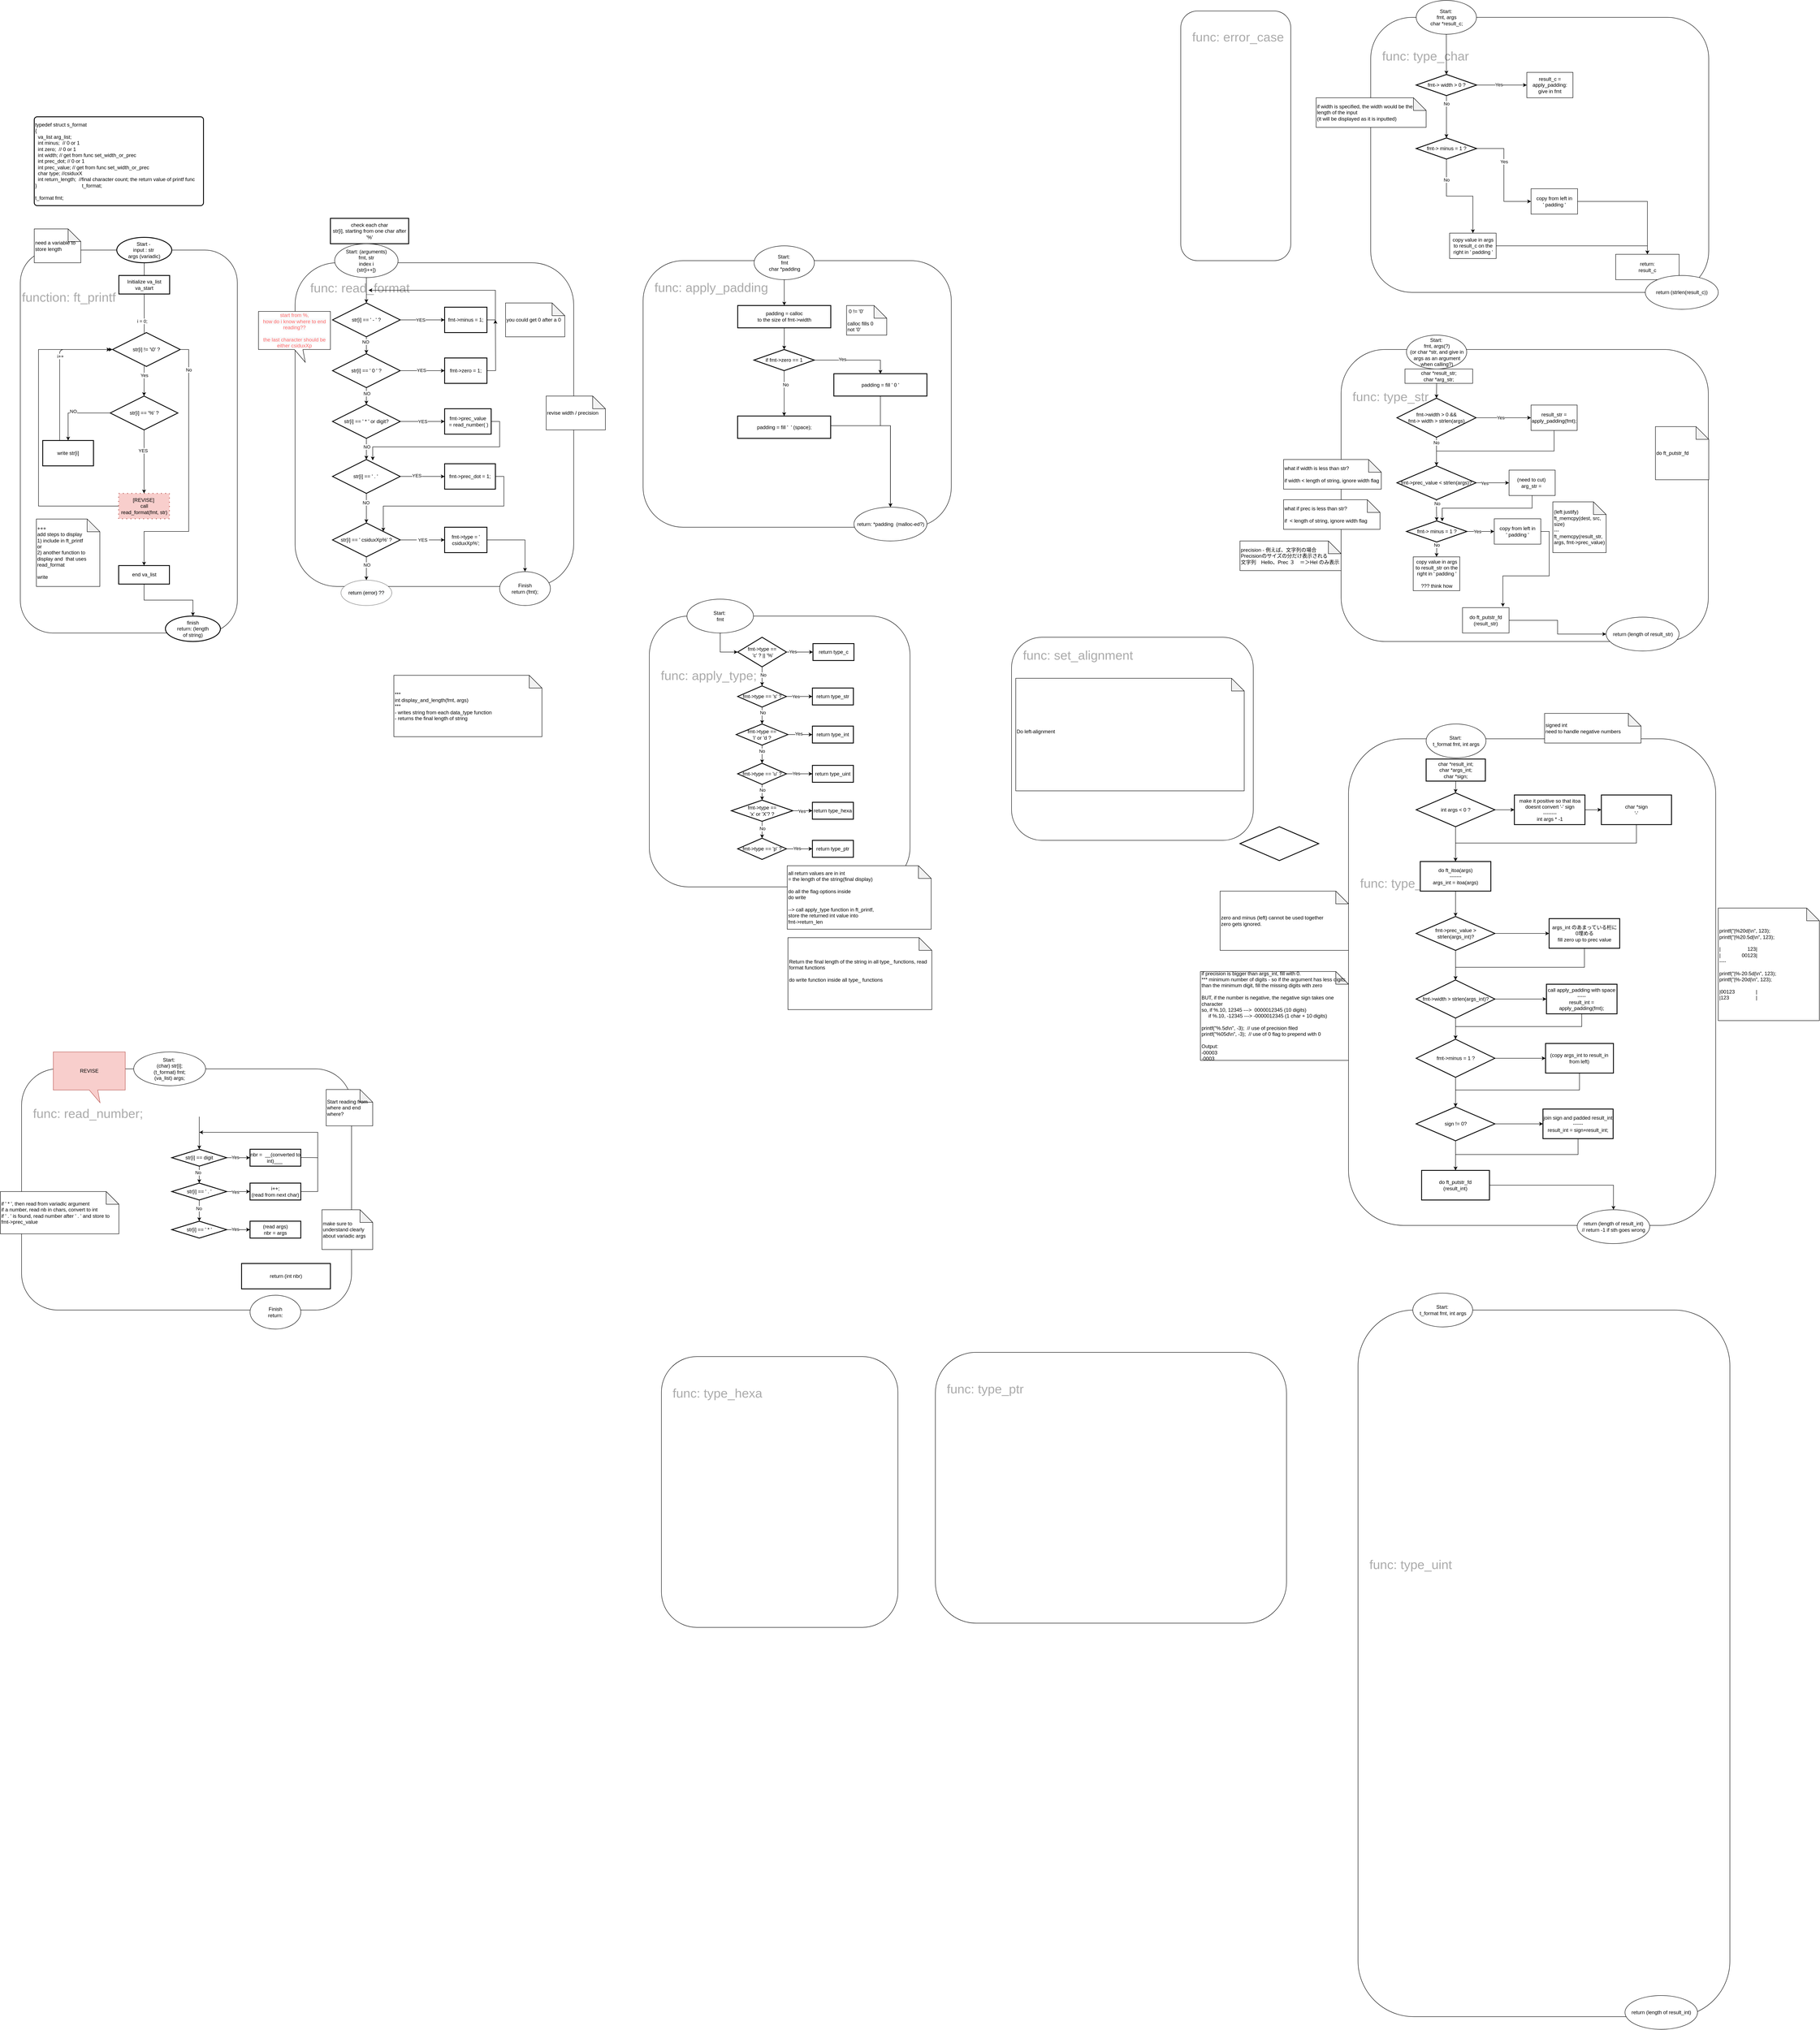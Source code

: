 <mxfile version="14.7.7" type="github">
  <diagram id="yPEqE9pZnHay2Fj2nCtt" name="Page-1">
    <mxGraphModel dx="3121" dy="2738" grid="1" gridSize="10" guides="1" tooltips="1" connect="1" arrows="1" fold="1" page="1" pageScale="1" pageWidth="827" pageHeight="1169" math="0" shadow="0">
      <root>
        <mxCell id="0" />
        <mxCell id="1" parent="0" />
        <mxCell id="CQNjl9469ty9mINT846_-88" value="&lt;font color=&quot;#ababab&quot; style=&quot;font-size: 30px&quot;&gt;function: ft_printf&amp;nbsp; &amp;nbsp; &amp;nbsp; &amp;nbsp; &amp;nbsp; &amp;nbsp; &amp;nbsp; &amp;nbsp; &amp;nbsp; &amp;nbsp; &amp;nbsp; &amp;nbsp; &amp;nbsp; &amp;nbsp; &amp;nbsp; &amp;nbsp; &amp;nbsp;&amp;nbsp;&lt;br&gt;&lt;br&gt;&lt;br&gt;&lt;br&gt;&lt;br&gt;&lt;br&gt;&lt;br&gt;&lt;br&gt;&lt;br&gt;&lt;br&gt;&lt;br&gt;&lt;br&gt;&lt;br&gt;&lt;br&gt;&lt;br&gt;&lt;br&gt;&lt;br&gt;&lt;br&gt;&lt;br&gt;&lt;br&gt;&lt;/font&gt;" style="rounded=1;whiteSpace=wrap;html=1;fillColor=none;" parent="1" vertex="1">
          <mxGeometry x="-733" y="65" width="513" height="905" as="geometry" />
        </mxCell>
        <mxCell id="CQNjl9469ty9mINT846_-94" value="&lt;font color=&quot;#ababab&quot; style=&quot;font-size: 30px&quot;&gt;&lt;br&gt;&amp;nbsp; &amp;nbsp; func: read_format&amp;nbsp; &amp;nbsp; &amp;nbsp; &amp;nbsp; &amp;nbsp; &amp;nbsp; &amp;nbsp; &amp;nbsp; &amp;nbsp; &amp;nbsp; &amp;nbsp; &amp;nbsp; &amp;nbsp; &amp;nbsp; &amp;nbsp; &amp;nbsp; &amp;nbsp; &amp;nbsp; &amp;nbsp; &amp;nbsp; &amp;nbsp;&lt;br&gt;&lt;br&gt;&lt;br&gt;&lt;br&gt;&lt;br&gt;&lt;br&gt;&lt;br&gt;&lt;br&gt;&lt;br&gt;&lt;br&gt;&lt;br&gt;&lt;br&gt;&lt;br&gt;&lt;br&gt;&lt;br&gt;&lt;br&gt;&lt;br&gt;&lt;br&gt;&lt;br&gt;&lt;br&gt;&lt;/font&gt;" style="rounded=1;whiteSpace=wrap;html=1;fillColor=none;align=left;" parent="1" vertex="1">
          <mxGeometry x="-83.5" y="95" width="658.5" height="765" as="geometry" />
        </mxCell>
        <mxCell id="CQNjl9469ty9mINT846_-215" value="&lt;font color=&quot;#ababab&quot; style=&quot;font-size: 30px&quot;&gt;&amp;nbsp; &lt;br&gt;&amp;nbsp; &amp;nbsp;func: type_char&lt;br&gt;&lt;br&gt;&lt;br&gt;&lt;br&gt;&lt;br&gt;&lt;br&gt;&lt;br&gt;&lt;br&gt;&lt;br&gt;&lt;br&gt;&lt;br&gt;&lt;br&gt;&lt;br&gt;&lt;br&gt;&lt;br&gt;&lt;/font&gt;" style="rounded=1;whiteSpace=wrap;html=1;fillColor=none;align=left;" parent="1" vertex="1">
          <mxGeometry x="2459" y="-485" width="799" height="650" as="geometry" />
        </mxCell>
        <mxCell id="CQNjl9469ty9mINT846_-101" value="&lt;font color=&quot;#ababab&quot; style=&quot;font-size: 30px&quot;&gt;&amp;nbsp; &lt;br&gt;&amp;nbsp; &amp;nbsp;func: apply_padding&lt;br&gt;&lt;br&gt;&lt;br&gt;&lt;br&gt;&lt;br&gt;&lt;br&gt;&lt;br&gt;&lt;br&gt;&lt;br&gt;&lt;br&gt;&lt;br&gt;&lt;br&gt;&lt;br&gt;&lt;br&gt;&lt;br&gt;&lt;br&gt;&lt;/font&gt;" style="rounded=1;whiteSpace=wrap;html=1;fillColor=none;align=left;" parent="1" vertex="1">
          <mxGeometry x="739.09" y="90" width="728.5" height="630" as="geometry" />
        </mxCell>
        <mxCell id="CQNjl9469ty9mINT846_-95" value="&lt;font color=&quot;#ababab&quot; style=&quot;font-size: 30px&quot;&gt;&amp;nbsp; &amp;nbsp;func: read_number;&lt;br&gt;&lt;br&gt;&lt;br&gt;&lt;br&gt;&lt;br&gt;&lt;br&gt;&lt;br&gt;&lt;br&gt;&lt;br&gt;&lt;br&gt;&lt;br&gt;&lt;/font&gt;" style="rounded=1;whiteSpace=wrap;html=1;fillColor=none;align=left;" parent="1" vertex="1">
          <mxGeometry x="-730" y="2000" width="780" height="570" as="geometry" />
        </mxCell>
        <mxCell id="w6k9z0zSykjR_hNX79h0-226" value="" style="edgeStyle=orthogonalEdgeStyle;rounded=0;orthogonalLoop=1;jettySize=auto;html=1;" parent="1" source="TGy5gZmli9jdeYnAfQlA-42" target="w6k9z0zSykjR_hNX79h0-207" edge="1">
          <mxGeometry relative="1" as="geometry" />
        </mxCell>
        <mxCell id="TGy5gZmli9jdeYnAfQlA-42" value="check each char&lt;br&gt;str[i], starting from one char after &#39;%&#39;" style="whiteSpace=wrap;html=1;strokeWidth=2;" parent="1" vertex="1">
          <mxGeometry y="-10" width="185" height="60" as="geometry" />
        </mxCell>
        <mxCell id="CQNjl9469ty9mINT846_-91" style="edgeStyle=orthogonalEdgeStyle;rounded=0;orthogonalLoop=1;jettySize=auto;html=1;exitX=0.5;exitY=1;exitDx=0;exitDy=0;exitPerimeter=0;fontColor=#FF6666;" parent="1" source="TGy5gZmli9jdeYnAfQlA-14" target="TGy5gZmli9jdeYnAfQlA-20" edge="1">
          <mxGeometry relative="1" as="geometry">
            <mxPoint x="-440" y="397.22" as="targetPoint" />
          </mxGeometry>
        </mxCell>
        <mxCell id="jReNrDFuYqPUPWgGPOSk-3" value="i = 0;" style="edgeLabel;html=1;align=center;verticalAlign=middle;resizable=0;points=[];" parent="CQNjl9469ty9mINT846_-91" vertex="1" connectable="0">
          <mxGeometry x="0.365" y="-1" relative="1" as="geometry">
            <mxPoint x="-4" y="-77" as="offset" />
          </mxGeometry>
        </mxCell>
        <mxCell id="jReNrDFuYqPUPWgGPOSk-6" value="Yes" style="edgeLabel;html=1;align=center;verticalAlign=middle;resizable=0;points=[];" parent="CQNjl9469ty9mINT846_-91" vertex="1" connectable="0">
          <mxGeometry x="0.689" relative="1" as="geometry">
            <mxPoint as="offset" />
          </mxGeometry>
        </mxCell>
        <mxCell id="TGy5gZmli9jdeYnAfQlA-14" value="Start -&amp;nbsp;&lt;br&gt;input : str&amp;nbsp;&lt;br&gt;args (variadic)" style="strokeWidth=2;html=1;shape=mxgraph.flowchart.start_1;whiteSpace=wrap;" parent="1" vertex="1">
          <mxGeometry x="-505" y="35" width="130" height="60" as="geometry" />
        </mxCell>
        <mxCell id="TGy5gZmli9jdeYnAfQlA-25" value="" style="edgeStyle=orthogonalEdgeStyle;rounded=0;orthogonalLoop=1;jettySize=auto;html=1;strokeColor=#000000;" parent="1" source="TGy5gZmli9jdeYnAfQlA-20" target="TGy5gZmli9jdeYnAfQlA-24" edge="1">
          <mxGeometry relative="1" as="geometry" />
        </mxCell>
        <mxCell id="TGy5gZmli9jdeYnAfQlA-26" value="NO" style="edgeLabel;html=1;align=center;verticalAlign=middle;resizable=0;points=[];" parent="TGy5gZmli9jdeYnAfQlA-25" vertex="1" connectable="0">
          <mxGeometry y="-2" relative="1" as="geometry">
            <mxPoint x="-5" y="-2" as="offset" />
          </mxGeometry>
        </mxCell>
        <mxCell id="CQNjl9469ty9mINT846_-92" style="rounded=0;orthogonalLoop=1;jettySize=auto;html=1;exitX=0.5;exitY=1;exitDx=0;exitDy=0;entryX=0.5;entryY=0;entryDx=0;entryDy=0;fontColor=#FF6666;" parent="1" source="TGy5gZmli9jdeYnAfQlA-20" target="w6k9z0zSykjR_hNX79h0-204" edge="1">
          <mxGeometry relative="1" as="geometry">
            <mxPoint x="-120" y="520" as="targetPoint" />
          </mxGeometry>
        </mxCell>
        <mxCell id="CQNjl9469ty9mINT846_-93" value="&lt;font color=&quot;#000000&quot;&gt;YES&lt;/font&gt;" style="edgeLabel;html=1;align=center;verticalAlign=middle;resizable=0;points=[];fontColor=#FF6666;" parent="CQNjl9469ty9mINT846_-92" vertex="1" connectable="0">
          <mxGeometry x="-0.355" y="-3" relative="1" as="geometry">
            <mxPoint as="offset" />
          </mxGeometry>
        </mxCell>
        <mxCell id="TGy5gZmli9jdeYnAfQlA-20" value="str[i] == &#39;%&#39; ?" style="rhombus;whiteSpace=wrap;html=1;strokeWidth=2;" parent="1" vertex="1">
          <mxGeometry x="-520.5" y="410" width="160" height="80" as="geometry" />
        </mxCell>
        <mxCell id="TGy5gZmli9jdeYnAfQlA-24" value="write str[i]" style="whiteSpace=wrap;html=1;strokeWidth=2;" parent="1" vertex="1">
          <mxGeometry x="-680" y="515" width="120" height="60" as="geometry" />
        </mxCell>
        <mxCell id="TGy5gZmli9jdeYnAfQlA-33" value="" style="edgeStyle=segmentEdgeStyle;endArrow=classic;html=1;strokeColor=#000000;entryX=0;entryY=0.5;entryDx=0;entryDy=0;" parent="1" source="TGy5gZmli9jdeYnAfQlA-24" target="jReNrDFuYqPUPWgGPOSk-4" edge="1">
          <mxGeometry width="50" height="50" relative="1" as="geometry">
            <mxPoint x="-125.5" y="450" as="sourcePoint" />
            <mxPoint x="-440" y="390" as="targetPoint" />
            <Array as="points">
              <mxPoint x="-640" y="300" />
            </Array>
          </mxGeometry>
        </mxCell>
        <mxCell id="TGy5gZmli9jdeYnAfQlA-38" value="&amp;nbsp; i++&amp;nbsp;" style="edgeLabel;html=1;align=center;verticalAlign=middle;resizable=0;points=[];" parent="TGy5gZmli9jdeYnAfQlA-33" vertex="1" connectable="0">
          <mxGeometry x="0.17" relative="1" as="geometry">
            <mxPoint as="offset" />
          </mxGeometry>
        </mxCell>
        <mxCell id="TGy5gZmli9jdeYnAfQlA-41" value="&lt;div&gt;typedef struct s_format&lt;/div&gt;&lt;div&gt;{&lt;/div&gt;&lt;div&gt;&lt;span&gt;&lt;/span&gt;&amp;nbsp; va_list&lt;span&gt; &lt;/span&gt;arg_list;&lt;/div&gt;&lt;div&gt;&lt;span&gt;&lt;/span&gt;&amp;nbsp; int&lt;span&gt; &lt;/span&gt;minus;&amp;nbsp; // 0 or 1&amp;nbsp;&lt;/div&gt;&lt;div&gt;&lt;span&gt;&lt;/span&gt;&amp;nbsp; int&lt;span&gt; &lt;/span&gt;zero;&amp;nbsp; // 0 or 1&lt;/div&gt;&lt;div&gt;&lt;span&gt;&lt;/span&gt;&amp;nbsp; int&lt;span&gt; &lt;/span&gt;width; // get from func set_width_or_prec&lt;/div&gt;&lt;div&gt;&lt;span&gt;&lt;/span&gt;&amp;nbsp; int&lt;span&gt; &lt;/span&gt;prec_dot; // 0 or 1&lt;/div&gt;&lt;div&gt;&lt;span&gt;&lt;/span&gt;&amp;nbsp; int prec_value; // get from func set_width_or_prec&lt;/div&gt;&lt;div&gt;&amp;nbsp; char&lt;span&gt; &lt;/span&gt;type; //csiduxX&lt;/div&gt;&lt;div&gt;&lt;span&gt;&lt;/span&gt;&amp;nbsp; int&lt;span&gt; &lt;/span&gt;return_length;&amp;nbsp; //final character count; the return value of printf func&lt;/div&gt;&lt;div&gt;}&lt;span&gt;&amp;nbsp; &amp;nbsp; &amp;nbsp; &amp;nbsp; &amp;nbsp; &amp;nbsp; &amp;nbsp; &amp;nbsp; &amp;nbsp; &amp;nbsp; &amp;nbsp; &amp;nbsp; &amp;nbsp; &amp;nbsp; &amp;nbsp; &amp;nbsp;&amp;nbsp;&lt;/span&gt;t_format;&lt;/div&gt;&lt;div&gt;&lt;br&gt;&lt;/div&gt;&lt;div&gt;t_format fmt;&lt;/div&gt;" style="rounded=1;whiteSpace=wrap;html=1;absoluteArcSize=1;arcSize=14;strokeWidth=2;align=left;" parent="1" vertex="1">
          <mxGeometry x="-700" y="-250" width="400" height="210" as="geometry" />
        </mxCell>
        <mxCell id="TGy5gZmli9jdeYnAfQlA-75" value="" style="edgeStyle=orthogonalEdgeStyle;rounded=0;orthogonalLoop=1;jettySize=auto;html=1;strokeColor=#000000;entryX=0;entryY=0.5;entryDx=0;entryDy=0;exitX=1;exitY=0.5;exitDx=0;exitDy=0;" parent="1" source="CQNjl9469ty9mINT846_-103" target="TGy5gZmli9jdeYnAfQlA-74" edge="1">
          <mxGeometry relative="1" as="geometry">
            <mxPoint x="375" y="230" as="targetPoint" />
          </mxGeometry>
        </mxCell>
        <mxCell id="TGy5gZmli9jdeYnAfQlA-76" value="YES" style="edgeLabel;html=1;align=center;verticalAlign=middle;resizable=0;points=[];" parent="TGy5gZmli9jdeYnAfQlA-75" vertex="1" connectable="0">
          <mxGeometry x="-0.1" relative="1" as="geometry">
            <mxPoint as="offset" />
          </mxGeometry>
        </mxCell>
        <mxCell id="jReNrDFuYqPUPWgGPOSk-19" style="edgeStyle=orthogonalEdgeStyle;rounded=0;orthogonalLoop=1;jettySize=auto;html=1;exitX=1;exitY=0.5;exitDx=0;exitDy=0;" parent="1" source="TGy5gZmli9jdeYnAfQlA-74" edge="1">
          <mxGeometry relative="1" as="geometry">
            <mxPoint x="90" y="160" as="targetPoint" />
            <Array as="points">
              <mxPoint x="390" y="230" />
              <mxPoint x="390" y="160" />
            </Array>
          </mxGeometry>
        </mxCell>
        <mxCell id="TGy5gZmli9jdeYnAfQlA-74" value="fmt-&amp;gt;minus = 1;" style="whiteSpace=wrap;html=1;strokeWidth=2;" parent="1" vertex="1">
          <mxGeometry x="270" y="200" width="100" height="60" as="geometry" />
        </mxCell>
        <mxCell id="TGy5gZmli9jdeYnAfQlA-82" value="" style="edgeStyle=orthogonalEdgeStyle;rounded=0;orthogonalLoop=1;jettySize=auto;html=1;strokeColor=#000000;entryX=0;entryY=0.5;entryDx=0;entryDy=0;exitX=1;exitY=0.5;exitDx=0;exitDy=0;" parent="1" source="w6k9z0zSykjR_hNX79h0-6" target="TGy5gZmli9jdeYnAfQlA-84" edge="1">
          <mxGeometry relative="1" as="geometry">
            <mxPoint x="472" y="280" as="sourcePoint" />
            <mxPoint x="375" y="350" as="targetPoint" />
          </mxGeometry>
        </mxCell>
        <mxCell id="TGy5gZmli9jdeYnAfQlA-93" value="YES" style="edgeLabel;html=1;align=center;verticalAlign=middle;resizable=0;points=[];" parent="TGy5gZmli9jdeYnAfQlA-82" vertex="1" connectable="0">
          <mxGeometry x="-0.048" y="1" relative="1" as="geometry">
            <mxPoint as="offset" />
          </mxGeometry>
        </mxCell>
        <mxCell id="jReNrDFuYqPUPWgGPOSk-21" style="edgeStyle=orthogonalEdgeStyle;rounded=0;orthogonalLoop=1;jettySize=auto;html=1;exitX=1;exitY=0.5;exitDx=0;exitDy=0;" parent="1" source="TGy5gZmli9jdeYnAfQlA-84" edge="1">
          <mxGeometry relative="1" as="geometry">
            <mxPoint x="390" y="230" as="targetPoint" />
          </mxGeometry>
        </mxCell>
        <mxCell id="TGy5gZmli9jdeYnAfQlA-84" value="fmt-&amp;gt;zero = 1;" style="whiteSpace=wrap;html=1;strokeWidth=2;" parent="1" vertex="1">
          <mxGeometry x="270" y="320" width="100" height="60" as="geometry" />
        </mxCell>
        <mxCell id="jReNrDFuYqPUPWgGPOSk-24" style="edgeStyle=orthogonalEdgeStyle;rounded=0;orthogonalLoop=1;jettySize=auto;html=1;exitX=1;exitY=0.5;exitDx=0;exitDy=0;entryX=1;entryY=0;entryDx=0;entryDy=0;" parent="1" source="TGy5gZmli9jdeYnAfQlA-89" target="w6k9z0zSykjR_hNX79h0-14" edge="1">
          <mxGeometry relative="1" as="geometry" />
        </mxCell>
        <mxCell id="TGy5gZmli9jdeYnAfQlA-89" value="fmt-&amp;gt;prec_dot = 1;" style="whiteSpace=wrap;html=1;strokeWidth=2;" parent="1" vertex="1">
          <mxGeometry x="270" y="570" width="120" height="60" as="geometry" />
        </mxCell>
        <mxCell id="CQNjl9469ty9mINT846_-34" value="&lt;span style=&quot;color: rgb(255 , 102 , 102) ; font-family: &amp;#34;helvetica&amp;#34; ; font-size: 12px ; font-style: normal ; font-weight: 400 ; letter-spacing: normal ; text-align: center ; text-indent: 0px ; text-transform: none ; word-spacing: 0px ; background-color: rgb(248 , 249 , 250) ; display: inline ; float: none&quot;&gt;start from %,&lt;/span&gt;&lt;br style=&quot;color: rgb(255 , 102 , 102) ; font-family: &amp;#34;helvetica&amp;#34; ; font-size: 12px ; font-style: normal ; font-weight: 400 ; letter-spacing: normal ; text-align: center ; text-indent: 0px ; text-transform: none ; word-spacing: 0px ; background-color: rgb(248 , 249 , 250)&quot;&gt;&lt;span style=&quot;color: rgb(255 , 102 , 102) ; font-family: &amp;#34;helvetica&amp;#34; ; font-size: 12px ; font-style: normal ; font-weight: 400 ; letter-spacing: normal ; text-align: center ; text-indent: 0px ; text-transform: none ; word-spacing: 0px ; background-color: rgb(248 , 249 , 250) ; display: inline ; float: none&quot;&gt;how do i know where to end reading??&lt;br&gt;&lt;br&gt;the last character should be either csiduxXp&lt;br&gt;&lt;/span&gt;" style="shape=callout;whiteSpace=wrap;html=1;perimeter=calloutPerimeter;fontColor=#FF6666;position2=0.65;" parent="1" vertex="1">
          <mxGeometry x="-170" y="210" width="170" height="120" as="geometry" />
        </mxCell>
        <mxCell id="CQNjl9469ty9mINT846_-74" style="edgeStyle=orthogonalEdgeStyle;rounded=0;orthogonalLoop=1;jettySize=auto;html=1;exitX=1;exitY=0.5;exitDx=0;exitDy=0;entryX=0;entryY=0.5;entryDx=0;entryDy=0;fontColor=#FF6666;" parent="1" source="w6k9z0zSykjR_hNX79h0-14" target="CQNjl9469ty9mINT846_-70" edge="1">
          <mxGeometry relative="1" as="geometry">
            <mxPoint x="300.75" y="630" as="sourcePoint" />
            <mxPoint x="375" y="750" as="targetPoint" />
          </mxGeometry>
        </mxCell>
        <mxCell id="CQNjl9469ty9mINT846_-142" value="&amp;nbsp;YES&amp;nbsp;" style="edgeLabel;html=1;align=center;verticalAlign=middle;resizable=0;points=[];fontColor=#000000;" parent="CQNjl9469ty9mINT846_-74" vertex="1" connectable="0">
          <mxGeometry x="0.009" y="2" relative="1" as="geometry">
            <mxPoint y="2" as="offset" />
          </mxGeometry>
        </mxCell>
        <mxCell id="w6k9z0zSykjR_hNX79h0-17" style="edgeStyle=orthogonalEdgeStyle;rounded=0;orthogonalLoop=1;jettySize=auto;html=1;exitX=0.5;exitY=1;exitDx=0;exitDy=0;entryX=0.5;entryY=0;entryDx=0;entryDy=0;" parent="1" source="CQNjl9469ty9mINT846_-103" target="w6k9z0zSykjR_hNX79h0-6" edge="1">
          <mxGeometry relative="1" as="geometry" />
        </mxCell>
        <mxCell id="w6k9z0zSykjR_hNX79h0-29" value="NO" style="edgeLabel;html=1;align=center;verticalAlign=middle;resizable=0;points=[];" parent="w6k9z0zSykjR_hNX79h0-17" vertex="1" connectable="0">
          <mxGeometry x="-0.414" y="-2" relative="1" as="geometry">
            <mxPoint as="offset" />
          </mxGeometry>
        </mxCell>
        <mxCell id="CQNjl9469ty9mINT846_-103" value="str[i] == &#39; - &#39; ?" style="rhombus;whiteSpace=wrap;html=1;strokeWidth=2;" parent="1" vertex="1">
          <mxGeometry x="5" y="190" width="160" height="80" as="geometry" />
        </mxCell>
        <mxCell id="jReNrDFuYqPUPWgGPOSk-23" style="edgeStyle=orthogonalEdgeStyle;rounded=0;orthogonalLoop=1;jettySize=auto;html=1;exitX=1;exitY=0.5;exitDx=0;exitDy=0;entryX=0.594;entryY=0.025;entryDx=0;entryDy=0;entryPerimeter=0;" parent="1" source="CQNjl9469ty9mINT846_-151" target="w6k9z0zSykjR_hNX79h0-8" edge="1">
          <mxGeometry relative="1" as="geometry" />
        </mxCell>
        <mxCell id="CQNjl9469ty9mINT846_-151" value="fmt-&amp;gt;prec_value&lt;br&gt;&amp;nbsp;= read_number( )" style="whiteSpace=wrap;html=1;strokeWidth=2;" parent="1" vertex="1">
          <mxGeometry x="270" y="440" width="110" height="60" as="geometry" />
        </mxCell>
        <mxCell id="CQNjl9469ty9mINT846_-187" style="rounded=0;orthogonalLoop=1;jettySize=auto;html=1;exitX=0.5;exitY=1;exitDx=0;exitDy=0;entryX=0.5;entryY=0;entryDx=0;entryDy=0;fontColor=#000000;" parent="1" target="CQNjl9469ty9mINT846_-178" edge="1">
          <mxGeometry relative="1" as="geometry">
            <mxPoint x="-310" y="2113.02" as="sourcePoint" />
          </mxGeometry>
        </mxCell>
        <mxCell id="CQNjl9469ty9mINT846_-190" style="rounded=0;orthogonalLoop=1;jettySize=auto;html=1;exitX=0.5;exitY=1;exitDx=0;exitDy=0;entryX=0.5;entryY=0;entryDx=0;entryDy=0;fontColor=#000000;" parent="1" source="CQNjl9469ty9mINT846_-178" target="CQNjl9469ty9mINT846_-185" edge="1">
          <mxGeometry relative="1" as="geometry" />
        </mxCell>
        <mxCell id="w6k9z0zSykjR_hNX79h0-3" value="No" style="edgeLabel;html=1;align=center;verticalAlign=middle;resizable=0;points=[];" parent="CQNjl9469ty9mINT846_-190" vertex="1" connectable="0">
          <mxGeometry x="-0.25" y="-3" relative="1" as="geometry">
            <mxPoint as="offset" />
          </mxGeometry>
        </mxCell>
        <mxCell id="CQNjl9469ty9mINT846_-192" style="edgeStyle=orthogonalEdgeStyle;curved=1;rounded=0;orthogonalLoop=1;jettySize=auto;html=1;exitX=1;exitY=0.5;exitDx=0;exitDy=0;entryX=0;entryY=0.5;entryDx=0;entryDy=0;fontColor=#000000;" parent="1" source="CQNjl9469ty9mINT846_-178" target="CQNjl9469ty9mINT846_-188" edge="1">
          <mxGeometry relative="1" as="geometry" />
        </mxCell>
        <mxCell id="w6k9z0zSykjR_hNX79h0-2" value="Yes" style="edgeLabel;html=1;align=center;verticalAlign=middle;resizable=0;points=[];" parent="CQNjl9469ty9mINT846_-192" vertex="1" connectable="0">
          <mxGeometry x="-0.273" y="1" relative="1" as="geometry">
            <mxPoint as="offset" />
          </mxGeometry>
        </mxCell>
        <mxCell id="CQNjl9469ty9mINT846_-178" value="str[i] == digit" style="rhombus;whiteSpace=wrap;html=1;strokeWidth=2;" parent="1" vertex="1">
          <mxGeometry x="-375" y="2190" width="130" height="40" as="geometry" />
        </mxCell>
        <mxCell id="CQNjl9469ty9mINT846_-182" value="return (int nbr)" style="whiteSpace=wrap;html=1;strokeWidth=2;" parent="1" vertex="1">
          <mxGeometry x="-210" y="2460" width="210" height="60" as="geometry" />
        </mxCell>
        <mxCell id="CQNjl9469ty9mINT846_-191" style="rounded=0;orthogonalLoop=1;jettySize=auto;html=1;exitX=0.5;exitY=1;exitDx=0;exitDy=0;entryX=0.5;entryY=0;entryDx=0;entryDy=0;fontColor=#000000;" parent="1" source="CQNjl9469ty9mINT846_-185" target="CQNjl9469ty9mINT846_-186" edge="1">
          <mxGeometry relative="1" as="geometry" />
        </mxCell>
        <mxCell id="w6k9z0zSykjR_hNX79h0-5" value="No" style="edgeLabel;html=1;align=center;verticalAlign=middle;resizable=0;points=[];" parent="CQNjl9469ty9mINT846_-191" vertex="1" connectable="0">
          <mxGeometry x="-0.2" y="-1" relative="1" as="geometry">
            <mxPoint as="offset" />
          </mxGeometry>
        </mxCell>
        <mxCell id="CQNjl9469ty9mINT846_-193" style="edgeStyle=orthogonalEdgeStyle;curved=1;rounded=0;orthogonalLoop=1;jettySize=auto;html=1;exitX=1;exitY=0.5;exitDx=0;exitDy=0;entryX=0;entryY=0.5;entryDx=0;entryDy=0;fontColor=#000000;" parent="1" source="CQNjl9469ty9mINT846_-185" target="CQNjl9469ty9mINT846_-189" edge="1">
          <mxGeometry relative="1" as="geometry" />
        </mxCell>
        <mxCell id="w6k9z0zSykjR_hNX79h0-4" value="Yes" style="edgeLabel;html=1;align=center;verticalAlign=middle;resizable=0;points=[];" parent="CQNjl9469ty9mINT846_-193" vertex="1" connectable="0">
          <mxGeometry x="-0.273" y="-1" relative="1" as="geometry">
            <mxPoint as="offset" />
          </mxGeometry>
        </mxCell>
        <mxCell id="CQNjl9469ty9mINT846_-185" value="str[i] == &#39; . &#39;" style="rhombus;whiteSpace=wrap;html=1;strokeWidth=2;" parent="1" vertex="1">
          <mxGeometry x="-375" y="2270" width="130" height="40" as="geometry" />
        </mxCell>
        <mxCell id="CQNjl9469ty9mINT846_-195" style="edgeStyle=orthogonalEdgeStyle;curved=1;rounded=0;orthogonalLoop=1;jettySize=auto;html=1;exitX=1;exitY=0.5;exitDx=0;exitDy=0;entryX=0;entryY=0.5;entryDx=0;entryDy=0;fontColor=#000000;" parent="1" source="CQNjl9469ty9mINT846_-186" target="CQNjl9469ty9mINT846_-194" edge="1">
          <mxGeometry relative="1" as="geometry" />
        </mxCell>
        <mxCell id="w6k9z0zSykjR_hNX79h0-38" value="Yes" style="edgeLabel;html=1;align=center;verticalAlign=middle;resizable=0;points=[];" parent="CQNjl9469ty9mINT846_-195" vertex="1" connectable="0">
          <mxGeometry x="-0.289" y="1" relative="1" as="geometry">
            <mxPoint as="offset" />
          </mxGeometry>
        </mxCell>
        <mxCell id="CQNjl9469ty9mINT846_-186" value="str[i] == &#39; * &#39;" style="rhombus;whiteSpace=wrap;html=1;strokeWidth=2;" parent="1" vertex="1">
          <mxGeometry x="-375" y="2360" width="130" height="40" as="geometry" />
        </mxCell>
        <mxCell id="CQNjl9469ty9mINT846_-188" value="nbr =&amp;nbsp; __(converted to int)___&amp;nbsp;" style="whiteSpace=wrap;html=1;strokeWidth=2;" parent="1" vertex="1">
          <mxGeometry x="-190" y="2190" width="120" height="40" as="geometry" />
        </mxCell>
        <mxCell id="CQNjl9469ty9mINT846_-199" style="edgeStyle=none;rounded=0;orthogonalLoop=1;jettySize=auto;html=1;exitX=1;exitY=0.5;exitDx=0;exitDy=0;fontColor=#000000;" parent="1" source="CQNjl9469ty9mINT846_-189" edge="1">
          <mxGeometry relative="1" as="geometry">
            <mxPoint x="-310" y="2150" as="targetPoint" />
            <Array as="points">
              <mxPoint x="-30" y="2290" />
              <mxPoint x="-30" y="2150" />
            </Array>
          </mxGeometry>
        </mxCell>
        <mxCell id="CQNjl9469ty9mINT846_-189" value="i++;&lt;br&gt;(read from next char)" style="whiteSpace=wrap;html=1;strokeWidth=2;" parent="1" vertex="1">
          <mxGeometry x="-190" y="2270" width="120" height="40" as="geometry" />
        </mxCell>
        <mxCell id="CQNjl9469ty9mINT846_-194" value="(read args)&lt;br&gt;nbr = args" style="whiteSpace=wrap;html=1;strokeWidth=2;" parent="1" vertex="1">
          <mxGeometry x="-190" y="2360" width="120" height="40" as="geometry" />
        </mxCell>
        <mxCell id="CQNjl9469ty9mINT846_-201" value="" style="endArrow=none;html=1;fontColor=#000000;" parent="1" edge="1">
          <mxGeometry width="50" height="50" relative="1" as="geometry">
            <mxPoint x="-70" y="2209.58" as="sourcePoint" />
            <mxPoint x="-30" y="2210" as="targetPoint" />
            <Array as="points">
              <mxPoint x="-50" y="2209.58" />
            </Array>
          </mxGeometry>
        </mxCell>
        <mxCell id="CQNjl9469ty9mINT846_-207" value="&lt;span style=&quot;text-align: center&quot;&gt;if &#39; * &#39;, then read from variadic argument&lt;/span&gt;&lt;br style=&quot;text-align: center&quot;&gt;&lt;span style=&quot;text-align: center&quot;&gt;if a number, read nb in chars, convert to int&lt;/span&gt;&lt;br style=&quot;text-align: center&quot;&gt;&lt;span style=&quot;text-align: center&quot;&gt;if &#39; . &#39; is found, read number after &#39; . &#39; and store to fmt-&amp;gt;prec_value&lt;/span&gt;" style="shape=note;whiteSpace=wrap;html=1;backgroundOutline=1;darkOpacity=0.05;align=left;" parent="1" vertex="1">
          <mxGeometry x="-780" y="2290" width="280" height="100" as="geometry" />
        </mxCell>
        <mxCell id="w6k9z0zSykjR_hNX79h0-69" style="edgeStyle=orthogonalEdgeStyle;rounded=0;orthogonalLoop=1;jettySize=auto;html=1;exitX=0.5;exitY=1;exitDx=0;exitDy=0;" parent="1" source="CQNjl9469ty9mINT846_-210" target="CQNjl9469ty9mINT846_-212" edge="1">
          <mxGeometry relative="1" as="geometry" />
        </mxCell>
        <mxCell id="CQNjl9469ty9mINT846_-210" value="padding = calloc &lt;br&gt;to the size of fmt-&amp;gt;width" style="whiteSpace=wrap;html=1;strokeWidth=2;" parent="1" vertex="1">
          <mxGeometry x="962.75" y="196.002" width="220" height="52.778" as="geometry" />
        </mxCell>
        <mxCell id="w6k9z0zSykjR_hNX79h0-228" style="edgeStyle=orthogonalEdgeStyle;rounded=0;orthogonalLoop=1;jettySize=auto;html=1;exitX=0.5;exitY=1;exitDx=0;exitDy=0;entryX=0.5;entryY=0;entryDx=0;entryDy=0;" parent="1" source="CQNjl9469ty9mINT846_-211" target="w6k9z0zSykjR_hNX79h0-227" edge="1">
          <mxGeometry relative="1" as="geometry">
            <Array as="points">
              <mxPoint x="1300" y="480" />
              <mxPoint x="1324" y="480" />
            </Array>
          </mxGeometry>
        </mxCell>
        <mxCell id="CQNjl9469ty9mINT846_-211" value="padding = fill &#39; 0 &#39;" style="whiteSpace=wrap;html=1;strokeWidth=2;" parent="1" vertex="1">
          <mxGeometry x="1190" y="357.222" width="220" height="52.778" as="geometry" />
        </mxCell>
        <mxCell id="CQNjl9469ty9mINT846_-214" style="edgeStyle=orthogonalEdgeStyle;rounded=0;orthogonalLoop=1;jettySize=auto;html=1;exitX=1;exitY=0.5;exitDx=0;exitDy=0;fontColor=#000000;" parent="1" source="CQNjl9469ty9mINT846_-212" target="CQNjl9469ty9mINT846_-211" edge="1">
          <mxGeometry relative="1" as="geometry" />
        </mxCell>
        <mxCell id="w6k9z0zSykjR_hNX79h0-72" value="Yes" style="edgeLabel;html=1;align=center;verticalAlign=middle;resizable=0;points=[];" parent="CQNjl9469ty9mINT846_-214" vertex="1" connectable="0">
          <mxGeometry x="-0.299" y="2" relative="1" as="geometry">
            <mxPoint as="offset" />
          </mxGeometry>
        </mxCell>
        <mxCell id="w6k9z0zSykjR_hNX79h0-197" style="edgeStyle=orthogonalEdgeStyle;rounded=0;orthogonalLoop=1;jettySize=auto;html=1;exitX=0.5;exitY=1;exitDx=0;exitDy=0;entryX=0.5;entryY=0;entryDx=0;entryDy=0;" parent="1" source="CQNjl9469ty9mINT846_-212" target="w6k9z0zSykjR_hNX79h0-195" edge="1">
          <mxGeometry relative="1" as="geometry" />
        </mxCell>
        <mxCell id="w6k9z0zSykjR_hNX79h0-200" value="No" style="edgeLabel;html=1;align=center;verticalAlign=middle;resizable=0;points=[];" parent="w6k9z0zSykjR_hNX79h0-197" vertex="1" connectable="0">
          <mxGeometry x="-0.38" y="3" relative="1" as="geometry">
            <mxPoint as="offset" />
          </mxGeometry>
        </mxCell>
        <mxCell id="CQNjl9469ty9mINT846_-212" value="if fmt-&amp;gt;zero == 1" style="rhombus;whiteSpace=wrap;html=1;strokeWidth=2;" parent="1" vertex="1">
          <mxGeometry x="1001" y="300.0" width="143" height="50" as="geometry" />
        </mxCell>
        <mxCell id="CQNjl9469ty9mINT846_-223" value="&lt;font color=&quot;#ababab&quot; style=&quot;font-size: 30px&quot;&gt;&amp;nbsp; &lt;br&gt;&amp;nbsp; &amp;nbsp;func: type_str&lt;br&gt;&lt;br&gt;&lt;br&gt;&lt;br&gt;&lt;br&gt;&lt;br&gt;&lt;br&gt;&lt;br&gt;&lt;br&gt;&lt;br&gt;&lt;br&gt;&lt;br&gt;&lt;br&gt;&lt;br&gt;&lt;br&gt;&lt;/font&gt;" style="rounded=1;whiteSpace=wrap;html=1;fillColor=none;align=left;" parent="1" vertex="1">
          <mxGeometry x="2389" y="300" width="868" height="690" as="geometry" />
        </mxCell>
        <mxCell id="CQNjl9469ty9mINT846_-224" value="&lt;font color=&quot;#ababab&quot; style=&quot;font-size: 30px&quot;&gt;&amp;nbsp; &lt;br&gt;&amp;nbsp; &amp;nbsp;func: type_uint&lt;br&gt;&lt;br&gt;&lt;br&gt;&lt;br&gt;&lt;br&gt;&lt;br&gt;&lt;br&gt;&lt;br&gt;&lt;br&gt;&lt;br&gt;&lt;br&gt;&lt;br&gt;&lt;br&gt;&lt;br&gt;&lt;br&gt;&lt;/font&gt;" style="rounded=1;whiteSpace=wrap;html=1;fillColor=none;align=left;" parent="1" vertex="1">
          <mxGeometry x="2429" y="2570" width="879" height="1670" as="geometry" />
        </mxCell>
        <mxCell id="CQNjl9469ty9mINT846_-225" value="&lt;font color=&quot;#ababab&quot; style=&quot;font-size: 30px&quot;&gt;&amp;nbsp; &lt;br&gt;&amp;nbsp; &amp;nbsp;func: type_int&lt;br&gt;&lt;br&gt;&lt;br&gt;&lt;br&gt;&lt;br&gt;&lt;br&gt;&lt;br&gt;&lt;br&gt;&lt;br&gt;&lt;br&gt;&lt;br&gt;&lt;br&gt;&lt;br&gt;&lt;br&gt;&lt;br&gt;&lt;/font&gt;" style="rounded=1;whiteSpace=wrap;html=1;fillColor=none;align=left;" parent="1" vertex="1">
          <mxGeometry x="2406.5" y="1220" width="868" height="1150" as="geometry" />
        </mxCell>
        <mxCell id="CQNjl9469ty9mINT846_-229" value="&lt;font color=&quot;#ababab&quot; style=&quot;font-size: 30px&quot;&gt;&amp;nbsp; &lt;br&gt;&amp;nbsp; &amp;nbsp;func: type_hexa&lt;br&gt;&lt;br&gt;&lt;br&gt;&lt;br&gt;&lt;br&gt;&lt;br&gt;&lt;br&gt;&lt;br&gt;&lt;br&gt;&lt;br&gt;&lt;br&gt;&lt;br&gt;&lt;br&gt;&lt;br&gt;&lt;br&gt;&lt;/font&gt;" style="rounded=1;whiteSpace=wrap;html=1;fillColor=none;align=left;" parent="1" vertex="1">
          <mxGeometry x="782.42" y="2680" width="559" height="640" as="geometry" />
        </mxCell>
        <mxCell id="CQNjl9469ty9mINT846_-230" value="&lt;font color=&quot;#ababab&quot; style=&quot;font-size: 30px&quot;&gt;&amp;nbsp; &lt;br&gt;&amp;nbsp; &amp;nbsp;func: type_ptr&lt;br&gt;&lt;br&gt;&lt;br&gt;&lt;br&gt;&lt;br&gt;&lt;br&gt;&lt;br&gt;&lt;br&gt;&lt;br&gt;&lt;br&gt;&lt;br&gt;&lt;br&gt;&lt;br&gt;&lt;br&gt;&lt;br&gt;&lt;/font&gt;" style="rounded=1;whiteSpace=wrap;html=1;fillColor=none;align=left;" parent="1" vertex="1">
          <mxGeometry x="1430" y="2670" width="830" height="640" as="geometry" />
        </mxCell>
        <mxCell id="w6k9z0zSykjR_hNX79h0-49" style="edgeStyle=orthogonalEdgeStyle;rounded=0;orthogonalLoop=1;jettySize=auto;html=1;exitX=1;exitY=0.5;exitDx=0;exitDy=0;entryX=0;entryY=0.5;entryDx=0;entryDy=0;" parent="1" source="CQNjl9469ty9mINT846_-232" target="CQNjl9469ty9mINT846_-235" edge="1">
          <mxGeometry relative="1" as="geometry" />
        </mxCell>
        <mxCell id="w6k9z0zSykjR_hNX79h0-59" value="Yes" style="edgeLabel;html=1;align=center;verticalAlign=middle;resizable=0;points=[];" parent="w6k9z0zSykjR_hNX79h0-49" vertex="1" connectable="0">
          <mxGeometry x="-0.114" y="1" relative="1" as="geometry">
            <mxPoint as="offset" />
          </mxGeometry>
        </mxCell>
        <mxCell id="w6k9z0zSykjR_hNX79h0-50" style="edgeStyle=orthogonalEdgeStyle;rounded=0;orthogonalLoop=1;jettySize=auto;html=1;exitX=0.5;exitY=1;exitDx=0;exitDy=0;entryX=0.5;entryY=0;entryDx=0;entryDy=0;" parent="1" source="CQNjl9469ty9mINT846_-232" target="w6k9z0zSykjR_hNX79h0-157" edge="1">
          <mxGeometry relative="1" as="geometry">
            <mxPoint x="2701" y="-85" as="targetPoint" />
          </mxGeometry>
        </mxCell>
        <mxCell id="w6k9z0zSykjR_hNX79h0-60" value="No" style="edgeLabel;html=1;align=center;verticalAlign=middle;resizable=0;points=[];" parent="w6k9z0zSykjR_hNX79h0-50" vertex="1" connectable="0">
          <mxGeometry x="-0.172" y="-2" relative="1" as="geometry">
            <mxPoint x="2" y="-23" as="offset" />
          </mxGeometry>
        </mxCell>
        <mxCell id="CQNjl9469ty9mINT846_-232" value="fmt-&amp;gt; width &amp;gt; 0 ?" style="rhombus;whiteSpace=wrap;html=1;strokeWidth=2;" parent="1" vertex="1">
          <mxGeometry x="2566.5" y="-350.0" width="143" height="50" as="geometry" />
        </mxCell>
        <mxCell id="CQNjl9469ty9mINT846_-233" value="if width is specified, the width would be the length of the input&lt;br&gt;(it will be displayed as it is inputted)&lt;br&gt;" style="shape=note;whiteSpace=wrap;html=1;backgroundOutline=1;darkOpacity=0.05;align=left;" parent="1" vertex="1">
          <mxGeometry x="2330" y="-295" width="260" height="70" as="geometry" />
        </mxCell>
        <mxCell id="CQNjl9469ty9mINT846_-235" value="result_c = apply_padding:&lt;br&gt;give in fmt" style="rounded=0;whiteSpace=wrap;html=1;" parent="1" vertex="1">
          <mxGeometry x="2828" y="-355" width="109" height="60" as="geometry" />
        </mxCell>
        <mxCell id="CQNjl9469ty9mINT846_-237" value="return:&lt;br&gt;result_c" style="rounded=0;whiteSpace=wrap;html=1;" parent="1" vertex="1">
          <mxGeometry x="3038" y="75" width="150" height="60" as="geometry" />
        </mxCell>
        <mxCell id="w6k9z0zSykjR_hNX79h0-1" value="&lt;font color=&quot;#ababab&quot; style=&quot;font-size: 30px&quot;&gt;&amp;nbsp; &lt;br&gt;&amp;nbsp; &amp;nbsp;func: error_case&lt;br&gt;&lt;br&gt;&lt;br&gt;&lt;br&gt;&lt;br&gt;&lt;br&gt;&lt;br&gt;&lt;br&gt;&lt;br&gt;&lt;br&gt;&lt;br&gt;&lt;br&gt;&lt;br&gt;&lt;br&gt;&lt;br&gt;&lt;/font&gt;" style="rounded=1;whiteSpace=wrap;html=1;fillColor=none;align=left;" parent="1" vertex="1">
          <mxGeometry x="2010" y="-500" width="260" height="590" as="geometry" />
        </mxCell>
        <mxCell id="w6k9z0zSykjR_hNX79h0-18" style="edgeStyle=orthogonalEdgeStyle;rounded=0;orthogonalLoop=1;jettySize=auto;html=1;exitX=0.5;exitY=1;exitDx=0;exitDy=0;entryX=0.5;entryY=0;entryDx=0;entryDy=0;" parent="1" source="w6k9z0zSykjR_hNX79h0-6" target="w6k9z0zSykjR_hNX79h0-7" edge="1">
          <mxGeometry relative="1" as="geometry" />
        </mxCell>
        <mxCell id="w6k9z0zSykjR_hNX79h0-30" value="NO" style="edgeLabel;html=1;align=center;verticalAlign=middle;resizable=0;points=[];" parent="w6k9z0zSykjR_hNX79h0-18" vertex="1" connectable="0">
          <mxGeometry x="-0.329" y="1" relative="1" as="geometry">
            <mxPoint as="offset" />
          </mxGeometry>
        </mxCell>
        <mxCell id="w6k9z0zSykjR_hNX79h0-6" value="str[i] == &#39; 0 &#39; ?" style="rhombus;whiteSpace=wrap;html=1;strokeWidth=2;" parent="1" vertex="1">
          <mxGeometry x="5" y="310" width="160" height="80" as="geometry" />
        </mxCell>
        <mxCell id="w6k9z0zSykjR_hNX79h0-19" style="edgeStyle=orthogonalEdgeStyle;rounded=0;orthogonalLoop=1;jettySize=auto;html=1;exitX=0.5;exitY=1;exitDx=0;exitDy=0;entryX=0.5;entryY=0;entryDx=0;entryDy=0;" parent="1" edge="1">
          <mxGeometry relative="1" as="geometry">
            <mxPoint x="85" y="570" as="sourcePoint" />
            <mxPoint x="85" y="585" as="targetPoint" />
          </mxGeometry>
        </mxCell>
        <mxCell id="w6k9z0zSykjR_hNX79h0-24" style="edgeStyle=orthogonalEdgeStyle;rounded=0;orthogonalLoop=1;jettySize=auto;html=1;exitX=0.5;exitY=1;exitDx=0;exitDy=0;entryX=0.5;entryY=0;entryDx=0;entryDy=0;" parent="1" source="w6k9z0zSykjR_hNX79h0-7" target="w6k9z0zSykjR_hNX79h0-8" edge="1">
          <mxGeometry relative="1" as="geometry" />
        </mxCell>
        <mxCell id="w6k9z0zSykjR_hNX79h0-31" value="NO" style="edgeLabel;html=1;align=center;verticalAlign=middle;resizable=0;points=[];" parent="w6k9z0zSykjR_hNX79h0-24" vertex="1" connectable="0">
          <mxGeometry x="-0.208" y="1" relative="1" as="geometry">
            <mxPoint as="offset" />
          </mxGeometry>
        </mxCell>
        <mxCell id="w6k9z0zSykjR_hNX79h0-25" style="edgeStyle=orthogonalEdgeStyle;rounded=0;orthogonalLoop=1;jettySize=auto;html=1;exitX=1;exitY=0.5;exitDx=0;exitDy=0;" parent="1" source="w6k9z0zSykjR_hNX79h0-7" target="CQNjl9469ty9mINT846_-151" edge="1">
          <mxGeometry relative="1" as="geometry">
            <mxPoint x="375" y="470" as="targetPoint" />
          </mxGeometry>
        </mxCell>
        <mxCell id="w6k9z0zSykjR_hNX79h0-27" value="YES" style="edgeLabel;html=1;align=center;verticalAlign=middle;resizable=0;points=[];" parent="w6k9z0zSykjR_hNX79h0-25" vertex="1" connectable="0">
          <mxGeometry x="-0.463" relative="1" as="geometry">
            <mxPoint x="25" as="offset" />
          </mxGeometry>
        </mxCell>
        <mxCell id="w6k9z0zSykjR_hNX79h0-7" value="str[i] == &#39; * &#39; or digit?" style="rhombus;whiteSpace=wrap;html=1;strokeWidth=2;" parent="1" vertex="1">
          <mxGeometry x="5" y="430" width="160" height="80" as="geometry" />
        </mxCell>
        <mxCell id="w6k9z0zSykjR_hNX79h0-16" style="edgeStyle=orthogonalEdgeStyle;rounded=0;orthogonalLoop=1;jettySize=auto;html=1;exitX=1;exitY=0.5;exitDx=0;exitDy=0;entryX=0;entryY=0.5;entryDx=0;entryDy=0;" parent="1" source="w6k9z0zSykjR_hNX79h0-8" target="TGy5gZmli9jdeYnAfQlA-89" edge="1">
          <mxGeometry relative="1" as="geometry" />
        </mxCell>
        <mxCell id="w6k9z0zSykjR_hNX79h0-28" value="YES" style="edgeLabel;html=1;align=center;verticalAlign=middle;resizable=0;points=[];" parent="w6k9z0zSykjR_hNX79h0-16" vertex="1" connectable="0">
          <mxGeometry x="-0.254" y="2" relative="1" as="geometry">
            <mxPoint as="offset" />
          </mxGeometry>
        </mxCell>
        <mxCell id="w6k9z0zSykjR_hNX79h0-20" style="edgeStyle=orthogonalEdgeStyle;rounded=0;orthogonalLoop=1;jettySize=auto;html=1;exitX=0.5;exitY=1;exitDx=0;exitDy=0;entryX=0.5;entryY=0;entryDx=0;entryDy=0;" parent="1" source="w6k9z0zSykjR_hNX79h0-8" target="w6k9z0zSykjR_hNX79h0-14" edge="1">
          <mxGeometry relative="1" as="geometry" />
        </mxCell>
        <mxCell id="w6k9z0zSykjR_hNX79h0-32" value="NO" style="edgeLabel;html=1;align=center;verticalAlign=middle;resizable=0;points=[];" parent="w6k9z0zSykjR_hNX79h0-20" vertex="1" connectable="0">
          <mxGeometry x="-0.371" y="-1" relative="1" as="geometry">
            <mxPoint as="offset" />
          </mxGeometry>
        </mxCell>
        <mxCell id="w6k9z0zSykjR_hNX79h0-8" value="str[i] == &#39; . &#39;&amp;nbsp;" style="rhombus;whiteSpace=wrap;html=1;strokeWidth=2;" parent="1" vertex="1">
          <mxGeometry x="5" y="560" width="160" height="80" as="geometry" />
        </mxCell>
        <mxCell id="w6k9z0zSykjR_hNX79h0-22" style="edgeStyle=orthogonalEdgeStyle;rounded=0;orthogonalLoop=1;jettySize=auto;html=1;exitX=0.5;exitY=1;exitDx=0;exitDy=0;entryX=0.5;entryY=0;entryDx=0;entryDy=0;" parent="1" source="w6k9z0zSykjR_hNX79h0-14" target="w6k9z0zSykjR_hNX79h0-223" edge="1">
          <mxGeometry relative="1" as="geometry">
            <mxPoint x="85" y="830" as="targetPoint" />
          </mxGeometry>
        </mxCell>
        <mxCell id="w6k9z0zSykjR_hNX79h0-33" value="NO" style="edgeLabel;html=1;align=center;verticalAlign=middle;resizable=0;points=[];" parent="w6k9z0zSykjR_hNX79h0-22" vertex="1" connectable="0">
          <mxGeometry x="-0.314" y="1" relative="1" as="geometry">
            <mxPoint as="offset" />
          </mxGeometry>
        </mxCell>
        <mxCell id="w6k9z0zSykjR_hNX79h0-14" value="str[i] == &#39; csiduxXp%&#39; ?" style="rhombus;whiteSpace=wrap;html=1;strokeWidth=2;" parent="1" vertex="1">
          <mxGeometry x="5" y="710" width="160" height="80" as="geometry" />
        </mxCell>
        <mxCell id="jReNrDFuYqPUPWgGPOSk-25" style="edgeStyle=orthogonalEdgeStyle;rounded=0;orthogonalLoop=1;jettySize=auto;html=1;exitX=1;exitY=0.5;exitDx=0;exitDy=0;" parent="1" source="CQNjl9469ty9mINT846_-70" target="w6k9z0zSykjR_hNX79h0-208" edge="1">
          <mxGeometry relative="1" as="geometry" />
        </mxCell>
        <mxCell id="CQNjl9469ty9mINT846_-70" value="&lt;span&gt;fmt-&amp;gt;type = &#39; csiduxXp%&#39;;&lt;/span&gt;" style="whiteSpace=wrap;html=1;strokeWidth=2;fillColor=none;" parent="1" vertex="1">
          <mxGeometry x="270" y="720" width="100" height="60" as="geometry" />
        </mxCell>
        <mxCell id="w6k9z0zSykjR_hNX79h0-39" value="Start reading from where and end where?" style="shape=note;whiteSpace=wrap;html=1;backgroundOutline=1;darkOpacity=0.05;align=left;" parent="1" vertex="1">
          <mxGeometry x="-10" y="2048.83" width="110" height="85.93" as="geometry" />
        </mxCell>
        <mxCell id="w6k9z0zSykjR_hNX79h0-40" value="make sure to understand clearly about variadic args" style="shape=note;whiteSpace=wrap;html=1;backgroundOutline=1;darkOpacity=0.05;align=left;" parent="1" vertex="1">
          <mxGeometry x="-20" y="2333.01" width="120" height="93.98" as="geometry" />
        </mxCell>
        <mxCell id="w6k9z0zSykjR_hNX79h0-58" style="edgeStyle=orthogonalEdgeStyle;rounded=0;orthogonalLoop=1;jettySize=auto;html=1;exitX=1;exitY=0.5;exitDx=0;exitDy=0;entryX=0.5;entryY=0;entryDx=0;entryDy=0;" parent="1" source="w6k9z0zSykjR_hNX79h0-165" target="CQNjl9469ty9mINT846_-237" edge="1">
          <mxGeometry relative="1" as="geometry">
            <mxPoint x="3169" y="-75" as="targetPoint" />
            <mxPoint x="2989" y="-75" as="sourcePoint" />
          </mxGeometry>
        </mxCell>
        <mxCell id="CQNjl9469ty9mINT846_-102" value="&lt;font color=&quot;#ababab&quot; style=&quot;font-size: 30px&quot;&gt;&amp;nbsp; &lt;br&gt;&amp;nbsp; &amp;nbsp;func: apply_type;&lt;br&gt;&lt;br&gt;&lt;br&gt;&lt;br&gt;&lt;br&gt;&lt;br&gt;&lt;br&gt;&lt;br&gt;&lt;br&gt;&lt;br&gt;&lt;br&gt;&lt;br&gt;&lt;/font&gt;" style="rounded=1;whiteSpace=wrap;html=1;fillColor=none;align=left;" parent="1" vertex="1">
          <mxGeometry x="753.84" y="930" width="616.16" height="640" as="geometry" />
        </mxCell>
        <mxCell id="w6k9z0zSykjR_hNX79h0-127" value="" style="edgeStyle=orthogonalEdgeStyle;rounded=0;orthogonalLoop=1;jettySize=auto;html=1;" parent="1" source="w6k9z0zSykjR_hNX79h0-76" target="w6k9z0zSykjR_hNX79h0-118" edge="1">
          <mxGeometry relative="1" as="geometry" />
        </mxCell>
        <mxCell id="w6k9z0zSykjR_hNX79h0-140" value="Yes" style="edgeLabel;html=1;align=center;verticalAlign=middle;resizable=0;points=[];" parent="w6k9z0zSykjR_hNX79h0-127" vertex="1" connectable="0">
          <mxGeometry x="-0.52" y="1" relative="1" as="geometry">
            <mxPoint as="offset" />
          </mxGeometry>
        </mxCell>
        <mxCell id="w6k9z0zSykjR_hNX79h0-135" style="edgeStyle=orthogonalEdgeStyle;rounded=0;orthogonalLoop=1;jettySize=auto;html=1;exitX=0.5;exitY=1;exitDx=0;exitDy=0;" parent="1" source="w6k9z0zSykjR_hNX79h0-76" target="w6k9z0zSykjR_hNX79h0-77" edge="1">
          <mxGeometry relative="1" as="geometry" />
        </mxCell>
        <mxCell id="w6k9z0zSykjR_hNX79h0-141" value="No" style="edgeLabel;html=1;align=center;verticalAlign=middle;resizable=0;points=[];" parent="w6k9z0zSykjR_hNX79h0-135" vertex="1" connectable="0">
          <mxGeometry x="-0.156" y="2" relative="1" as="geometry">
            <mxPoint as="offset" />
          </mxGeometry>
        </mxCell>
        <mxCell id="w6k9z0zSykjR_hNX79h0-76" value="fmt-&amp;gt;type ==&lt;br&gt;&amp;nbsp;&#39;c&#39; ? || &#39;%&#39;" style="rhombus;whiteSpace=wrap;html=1;strokeWidth=2;" parent="1" vertex="1">
          <mxGeometry x="962.66" y="980" width="115.4" height="70" as="geometry" />
        </mxCell>
        <mxCell id="w6k9z0zSykjR_hNX79h0-129" style="edgeStyle=orthogonalEdgeStyle;rounded=0;orthogonalLoop=1;jettySize=auto;html=1;exitX=1;exitY=0.5;exitDx=0;exitDy=0;entryX=0;entryY=0.5;entryDx=0;entryDy=0;" parent="1" source="w6k9z0zSykjR_hNX79h0-77" target="w6k9z0zSykjR_hNX79h0-122" edge="1">
          <mxGeometry relative="1" as="geometry" />
        </mxCell>
        <mxCell id="w6k9z0zSykjR_hNX79h0-142" value="Yes" style="edgeLabel;html=1;align=center;verticalAlign=middle;resizable=0;points=[];" parent="w6k9z0zSykjR_hNX79h0-129" vertex="1" connectable="0">
          <mxGeometry x="-0.278" relative="1" as="geometry">
            <mxPoint as="offset" />
          </mxGeometry>
        </mxCell>
        <mxCell id="w6k9z0zSykjR_hNX79h0-136" style="edgeStyle=orthogonalEdgeStyle;rounded=0;orthogonalLoop=1;jettySize=auto;html=1;exitX=0.5;exitY=1;exitDx=0;exitDy=0;entryX=0.5;entryY=0;entryDx=0;entryDy=0;" parent="1" source="w6k9z0zSykjR_hNX79h0-77" target="w6k9z0zSykjR_hNX79h0-78" edge="1">
          <mxGeometry relative="1" as="geometry" />
        </mxCell>
        <mxCell id="w6k9z0zSykjR_hNX79h0-143" value="No" style="edgeLabel;html=1;align=center;verticalAlign=middle;resizable=0;points=[];" parent="w6k9z0zSykjR_hNX79h0-136" vertex="1" connectable="0">
          <mxGeometry x="-0.371" y="1" relative="1" as="geometry">
            <mxPoint as="offset" />
          </mxGeometry>
        </mxCell>
        <mxCell id="w6k9z0zSykjR_hNX79h0-77" value="fmt-&amp;gt;type == &#39;s&#39; ?" style="rhombus;whiteSpace=wrap;html=1;strokeWidth=2;" parent="1" vertex="1">
          <mxGeometry x="962.656" y="1095.0" width="115.404" height="50" as="geometry" />
        </mxCell>
        <mxCell id="w6k9z0zSykjR_hNX79h0-130" style="edgeStyle=orthogonalEdgeStyle;rounded=0;orthogonalLoop=1;jettySize=auto;html=1;exitX=1;exitY=0.5;exitDx=0;exitDy=0;" parent="1" source="w6k9z0zSykjR_hNX79h0-78" target="w6k9z0zSykjR_hNX79h0-123" edge="1">
          <mxGeometry relative="1" as="geometry" />
        </mxCell>
        <mxCell id="w6k9z0zSykjR_hNX79h0-147" value="Yes" style="edgeLabel;html=1;align=center;verticalAlign=middle;resizable=0;points=[];" parent="w6k9z0zSykjR_hNX79h0-130" vertex="1" connectable="0">
          <mxGeometry x="-0.137" y="2" relative="1" as="geometry">
            <mxPoint as="offset" />
          </mxGeometry>
        </mxCell>
        <mxCell id="w6k9z0zSykjR_hNX79h0-137" style="edgeStyle=orthogonalEdgeStyle;rounded=0;orthogonalLoop=1;jettySize=auto;html=1;exitX=0.5;exitY=1;exitDx=0;exitDy=0;entryX=0.5;entryY=0;entryDx=0;entryDy=0;" parent="1" source="w6k9z0zSykjR_hNX79h0-78" target="w6k9z0zSykjR_hNX79h0-79" edge="1">
          <mxGeometry relative="1" as="geometry" />
        </mxCell>
        <mxCell id="w6k9z0zSykjR_hNX79h0-144" value="No" style="edgeLabel;html=1;align=center;verticalAlign=middle;resizable=0;points=[];" parent="w6k9z0zSykjR_hNX79h0-137" vertex="1" connectable="0">
          <mxGeometry x="-0.372" y="-1" relative="1" as="geometry">
            <mxPoint as="offset" />
          </mxGeometry>
        </mxCell>
        <mxCell id="w6k9z0zSykjR_hNX79h0-78" value="fmt-&amp;gt;type == &lt;br&gt;&#39;i&#39; or &#39;d ?" style="rhombus;whiteSpace=wrap;html=1;strokeWidth=2;" parent="1" vertex="1">
          <mxGeometry x="959.2" y="1185" width="122.32" height="50" as="geometry" />
        </mxCell>
        <mxCell id="w6k9z0zSykjR_hNX79h0-131" style="edgeStyle=orthogonalEdgeStyle;rounded=0;orthogonalLoop=1;jettySize=auto;html=1;exitX=1;exitY=0.5;exitDx=0;exitDy=0;" parent="1" source="w6k9z0zSykjR_hNX79h0-79" target="w6k9z0zSykjR_hNX79h0-124" edge="1">
          <mxGeometry relative="1" as="geometry" />
        </mxCell>
        <mxCell id="w6k9z0zSykjR_hNX79h0-148" value="Yes" style="edgeLabel;html=1;align=center;verticalAlign=middle;resizable=0;points=[];" parent="w6k9z0zSykjR_hNX79h0-131" vertex="1" connectable="0">
          <mxGeometry x="-0.259" y="1" relative="1" as="geometry">
            <mxPoint as="offset" />
          </mxGeometry>
        </mxCell>
        <mxCell id="w6k9z0zSykjR_hNX79h0-138" style="edgeStyle=orthogonalEdgeStyle;rounded=0;orthogonalLoop=1;jettySize=auto;html=1;exitX=0.5;exitY=1;exitDx=0;exitDy=0;entryX=0.5;entryY=0;entryDx=0;entryDy=0;" parent="1" source="w6k9z0zSykjR_hNX79h0-79" target="w6k9z0zSykjR_hNX79h0-119" edge="1">
          <mxGeometry relative="1" as="geometry" />
        </mxCell>
        <mxCell id="w6k9z0zSykjR_hNX79h0-145" value="No" style="edgeLabel;html=1;align=center;verticalAlign=middle;resizable=0;points=[];" parent="w6k9z0zSykjR_hNX79h0-138" vertex="1" connectable="0">
          <mxGeometry x="-0.29" relative="1" as="geometry">
            <mxPoint as="offset" />
          </mxGeometry>
        </mxCell>
        <mxCell id="w6k9z0zSykjR_hNX79h0-79" value="fmt-&amp;gt;type == &#39;u&#39; ?" style="rhombus;whiteSpace=wrap;html=1;strokeWidth=2;" parent="1" vertex="1">
          <mxGeometry x="962.656" y="1277.78" width="115.404" height="50" as="geometry" />
        </mxCell>
        <mxCell id="w6k9z0zSykjR_hNX79h0-118" value="return type_c" style="whiteSpace=wrap;html=1;strokeWidth=2;" parent="1" vertex="1">
          <mxGeometry x="1140.657" y="995" width="96.842" height="40" as="geometry" />
        </mxCell>
        <mxCell id="w6k9z0zSykjR_hNX79h0-132" style="edgeStyle=orthogonalEdgeStyle;rounded=0;orthogonalLoop=1;jettySize=auto;html=1;exitX=1;exitY=0.5;exitDx=0;exitDy=0;" parent="1" source="w6k9z0zSykjR_hNX79h0-119" target="w6k9z0zSykjR_hNX79h0-125" edge="1">
          <mxGeometry relative="1" as="geometry" />
        </mxCell>
        <mxCell id="w6k9z0zSykjR_hNX79h0-149" value="Yes" style="edgeLabel;html=1;align=center;verticalAlign=middle;resizable=0;points=[];" parent="w6k9z0zSykjR_hNX79h0-132" vertex="1" connectable="0">
          <mxGeometry x="-0.123" y="-1" relative="1" as="geometry">
            <mxPoint as="offset" />
          </mxGeometry>
        </mxCell>
        <mxCell id="w6k9z0zSykjR_hNX79h0-139" style="edgeStyle=orthogonalEdgeStyle;rounded=0;orthogonalLoop=1;jettySize=auto;html=1;exitX=0.5;exitY=1;exitDx=0;exitDy=0;" parent="1" source="w6k9z0zSykjR_hNX79h0-119" target="w6k9z0zSykjR_hNX79h0-120" edge="1">
          <mxGeometry relative="1" as="geometry" />
        </mxCell>
        <mxCell id="w6k9z0zSykjR_hNX79h0-146" value="No" style="edgeLabel;html=1;align=center;verticalAlign=middle;resizable=0;points=[];" parent="w6k9z0zSykjR_hNX79h0-139" vertex="1" connectable="0">
          <mxGeometry x="-0.186" relative="1" as="geometry">
            <mxPoint as="offset" />
          </mxGeometry>
        </mxCell>
        <mxCell id="w6k9z0zSykjR_hNX79h0-119" value="fmt-&amp;gt;type == &lt;br&gt;&#39;x&#39; or &#39;X&#39;? ?" style="rhombus;whiteSpace=wrap;html=1;strokeWidth=2;" parent="1" vertex="1">
          <mxGeometry x="947.66" y="1365" width="145.4" height="50" as="geometry" />
        </mxCell>
        <mxCell id="w6k9z0zSykjR_hNX79h0-133" style="edgeStyle=orthogonalEdgeStyle;rounded=0;orthogonalLoop=1;jettySize=auto;html=1;exitX=1;exitY=0.5;exitDx=0;exitDy=0;entryX=0;entryY=0.5;entryDx=0;entryDy=0;" parent="1" source="w6k9z0zSykjR_hNX79h0-120" target="w6k9z0zSykjR_hNX79h0-126" edge="1">
          <mxGeometry relative="1" as="geometry" />
        </mxCell>
        <mxCell id="w6k9z0zSykjR_hNX79h0-150" value="Yes" style="edgeLabel;html=1;align=center;verticalAlign=middle;resizable=0;points=[];" parent="w6k9z0zSykjR_hNX79h0-133" vertex="1" connectable="0">
          <mxGeometry x="-0.184" y="1" relative="1" as="geometry">
            <mxPoint as="offset" />
          </mxGeometry>
        </mxCell>
        <mxCell id="w6k9z0zSykjR_hNX79h0-120" value="fmt-&amp;gt;type == &#39;p&#39; ?" style="rhombus;whiteSpace=wrap;html=1;strokeWidth=2;" parent="1" vertex="1">
          <mxGeometry x="962.656" y="1455.0" width="115.404" height="50" as="geometry" />
        </mxCell>
        <mxCell id="w6k9z0zSykjR_hNX79h0-122" value="return type_str" style="whiteSpace=wrap;html=1;strokeWidth=2;" parent="1" vertex="1">
          <mxGeometry x="1139.337" y="1100" width="96.842" height="40" as="geometry" />
        </mxCell>
        <mxCell id="w6k9z0zSykjR_hNX79h0-123" value="return type_int" style="whiteSpace=wrap;html=1;strokeWidth=2;" parent="1" vertex="1">
          <mxGeometry x="1139.337" y="1190" width="96.842" height="40" as="geometry" />
        </mxCell>
        <mxCell id="w6k9z0zSykjR_hNX79h0-124" value="return type_uint" style="whiteSpace=wrap;html=1;strokeWidth=2;" parent="1" vertex="1">
          <mxGeometry x="1139.337" y="1282.78" width="96.842" height="40" as="geometry" />
        </mxCell>
        <mxCell id="w6k9z0zSykjR_hNX79h0-125" value="return type_hexa" style="whiteSpace=wrap;html=1;strokeWidth=2;" parent="1" vertex="1">
          <mxGeometry x="1139.337" y="1370" width="96.842" height="40" as="geometry" />
        </mxCell>
        <mxCell id="w6k9z0zSykjR_hNX79h0-126" value="return type_ptr" style="whiteSpace=wrap;html=1;strokeWidth=2;" parent="1" vertex="1">
          <mxGeometry x="1139.337" y="1460" width="96.842" height="40" as="geometry" />
        </mxCell>
        <mxCell id="w6k9z0zSykjR_hNX79h0-164" style="edgeStyle=orthogonalEdgeStyle;rounded=0;orthogonalLoop=1;jettySize=auto;html=1;exitX=0.5;exitY=1;exitDx=0;exitDy=0;" parent="1" source="w6k9z0zSykjR_hNX79h0-157" target="w6k9z0zSykjR_hNX79h0-158" edge="1">
          <mxGeometry relative="1" as="geometry" />
        </mxCell>
        <mxCell id="w6k9z0zSykjR_hNX79h0-168" value="No" style="edgeLabel;html=1;align=center;verticalAlign=middle;resizable=0;points=[];" parent="w6k9z0zSykjR_hNX79h0-164" vertex="1" connectable="0">
          <mxGeometry x="-0.593" relative="1" as="geometry">
            <mxPoint as="offset" />
          </mxGeometry>
        </mxCell>
        <mxCell id="w6k9z0zSykjR_hNX79h0-166" style="edgeStyle=orthogonalEdgeStyle;rounded=0;orthogonalLoop=1;jettySize=auto;html=1;exitX=1;exitY=0.5;exitDx=0;exitDy=0;entryX=0;entryY=0.5;entryDx=0;entryDy=0;" parent="1" source="w6k9z0zSykjR_hNX79h0-157" target="w6k9z0zSykjR_hNX79h0-165" edge="1">
          <mxGeometry relative="1" as="geometry" />
        </mxCell>
        <mxCell id="w6k9z0zSykjR_hNX79h0-167" value="Yes" style="edgeLabel;html=1;align=center;verticalAlign=middle;resizable=0;points=[];" parent="w6k9z0zSykjR_hNX79h0-166" vertex="1" connectable="0">
          <mxGeometry x="-0.252" relative="1" as="geometry">
            <mxPoint as="offset" />
          </mxGeometry>
        </mxCell>
        <mxCell id="w6k9z0zSykjR_hNX79h0-157" value="fmt-&amp;gt; minus = 1 ?" style="rhombus;whiteSpace=wrap;html=1;strokeWidth=2;" parent="1" vertex="1">
          <mxGeometry x="2566.5" y="-200.0" width="143" height="50" as="geometry" />
        </mxCell>
        <mxCell id="w6k9z0zSykjR_hNX79h0-169" style="edgeStyle=orthogonalEdgeStyle;rounded=0;orthogonalLoop=1;jettySize=auto;html=1;exitX=1;exitY=0.5;exitDx=0;exitDy=0;" parent="1" source="w6k9z0zSykjR_hNX79h0-158" target="CQNjl9469ty9mINT846_-237" edge="1">
          <mxGeometry relative="1" as="geometry">
            <mxPoint x="3118" y="75" as="targetPoint" />
            <Array as="points">
              <mxPoint x="3113" y="55" />
            </Array>
          </mxGeometry>
        </mxCell>
        <mxCell id="w6k9z0zSykjR_hNX79h0-158" value="copy value in args to result_c on the right in &#39; padding &#39;" style="rounded=0;whiteSpace=wrap;html=1;" parent="1" vertex="1">
          <mxGeometry x="2645.5" y="25" width="110" height="60" as="geometry" />
        </mxCell>
        <mxCell id="w6k9z0zSykjR_hNX79h0-165" value="copy from left in &lt;br&gt;&#39; padding &#39;" style="rounded=0;whiteSpace=wrap;html=1;" parent="1" vertex="1">
          <mxGeometry x="2838" y="-80" width="110" height="60" as="geometry" />
        </mxCell>
        <mxCell id="w6k9z0zSykjR_hNX79h0-171" style="edgeStyle=orthogonalEdgeStyle;rounded=0;orthogonalLoop=1;jettySize=auto;html=1;exitX=1;exitY=0.5;exitDx=0;exitDy=0;entryX=0;entryY=0.5;entryDx=0;entryDy=0;" parent="1" source="w6k9z0zSykjR_hNX79h0-175" target="w6k9z0zSykjR_hNX79h0-178" edge="1">
          <mxGeometry relative="1" as="geometry" />
        </mxCell>
        <mxCell id="w6k9z0zSykjR_hNX79h0-172" value="Yes" style="edgeLabel;html=1;align=center;verticalAlign=middle;resizable=0;points=[];" parent="w6k9z0zSykjR_hNX79h0-171" vertex="1" connectable="0">
          <mxGeometry x="-0.114" y="1" relative="1" as="geometry">
            <mxPoint as="offset" />
          </mxGeometry>
        </mxCell>
        <mxCell id="w6k9z0zSykjR_hNX79h0-173" style="edgeStyle=orthogonalEdgeStyle;rounded=0;orthogonalLoop=1;jettySize=auto;html=1;exitX=0.5;exitY=1;exitDx=0;exitDy=0;entryX=0.5;entryY=0;entryDx=0;entryDy=0;" parent="1" source="w6k9z0zSykjR_hNX79h0-175" target="jReNrDFuYqPUPWgGPOSk-13" edge="1">
          <mxGeometry relative="1" as="geometry">
            <mxPoint x="2611.5" y="726.17" as="targetPoint" />
          </mxGeometry>
        </mxCell>
        <mxCell id="w6k9z0zSykjR_hNX79h0-174" value="No" style="edgeLabel;html=1;align=center;verticalAlign=middle;resizable=0;points=[];" parent="w6k9z0zSykjR_hNX79h0-173" vertex="1" connectable="0">
          <mxGeometry x="-0.172" y="-2" relative="1" as="geometry">
            <mxPoint x="2" y="-69" as="offset" />
          </mxGeometry>
        </mxCell>
        <mxCell id="jReNrDFuYqPUPWgGPOSk-37" value="No" style="edgeLabel;html=1;align=center;verticalAlign=middle;resizable=0;points=[];" parent="w6k9z0zSykjR_hNX79h0-173" vertex="1" connectable="0">
          <mxGeometry x="-0.635" y="-1" relative="1" as="geometry">
            <mxPoint as="offset" />
          </mxGeometry>
        </mxCell>
        <mxCell id="w6k9z0zSykjR_hNX79h0-175" value="fmt-&amp;gt;width &amp;gt; 0 &amp;amp;&amp;amp;&lt;br&gt;fmt-&amp;gt; width &amp;gt; strlen(args)" style="rhombus;whiteSpace=wrap;html=1;strokeWidth=2;" parent="1" vertex="1">
          <mxGeometry x="2521" y="415" width="187" height="92.5" as="geometry" />
        </mxCell>
        <mxCell id="w6k9z0zSykjR_hNX79h0-178" value="result_str = apply_padding(fmt);" style="rounded=0;whiteSpace=wrap;html=1;" parent="1" vertex="1">
          <mxGeometry x="2838" y="431.25" width="109" height="60" as="geometry" />
        </mxCell>
        <mxCell id="w6k9z0zSykjR_hNX79h0-180" style="edgeStyle=orthogonalEdgeStyle;rounded=0;orthogonalLoop=1;jettySize=auto;html=1;exitX=1;exitY=0.5;exitDx=0;exitDy=0;entryX=0.867;entryY=-0.032;entryDx=0;entryDy=0;entryPerimeter=0;" parent="1" source="w6k9z0zSykjR_hNX79h0-192" target="jReNrDFuYqPUPWgGPOSk-42" edge="1">
          <mxGeometry relative="1" as="geometry">
            <mxPoint x="3093" y="856.17" as="targetPoint" />
            <mxPoint x="2899.5" y="736.17" as="sourcePoint" />
          </mxGeometry>
        </mxCell>
        <mxCell id="w6k9z0zSykjR_hNX79h0-184" value="what if width is less than str?&lt;br&gt;&lt;br&gt;if width &amp;lt; length of string, ignore width flag" style="shape=note;whiteSpace=wrap;html=1;backgroundOutline=1;darkOpacity=0.05;align=left;" parent="1" vertex="1">
          <mxGeometry x="2253" y="560" width="231" height="70" as="geometry" />
        </mxCell>
        <mxCell id="w6k9z0zSykjR_hNX79h0-185" style="edgeStyle=orthogonalEdgeStyle;rounded=0;orthogonalLoop=1;jettySize=auto;html=1;exitX=0.5;exitY=1;exitDx=0;exitDy=0;" parent="1" source="w6k9z0zSykjR_hNX79h0-189" target="w6k9z0zSykjR_hNX79h0-191" edge="1">
          <mxGeometry relative="1" as="geometry" />
        </mxCell>
        <mxCell id="w6k9z0zSykjR_hNX79h0-186" value="No" style="edgeLabel;html=1;align=center;verticalAlign=middle;resizable=0;points=[];" parent="w6k9z0zSykjR_hNX79h0-185" vertex="1" connectable="0">
          <mxGeometry x="-0.593" relative="1" as="geometry">
            <mxPoint as="offset" />
          </mxGeometry>
        </mxCell>
        <mxCell id="w6k9z0zSykjR_hNX79h0-187" style="edgeStyle=orthogonalEdgeStyle;rounded=0;orthogonalLoop=1;jettySize=auto;html=1;exitX=1;exitY=0.5;exitDx=0;exitDy=0;entryX=0;entryY=0.5;entryDx=0;entryDy=0;" parent="1" source="w6k9z0zSykjR_hNX79h0-189" target="w6k9z0zSykjR_hNX79h0-192" edge="1">
          <mxGeometry relative="1" as="geometry" />
        </mxCell>
        <mxCell id="w6k9z0zSykjR_hNX79h0-188" value="Yes" style="edgeLabel;html=1;align=center;verticalAlign=middle;resizable=0;points=[];" parent="w6k9z0zSykjR_hNX79h0-187" vertex="1" connectable="0">
          <mxGeometry x="-0.252" relative="1" as="geometry">
            <mxPoint as="offset" />
          </mxGeometry>
        </mxCell>
        <mxCell id="w6k9z0zSykjR_hNX79h0-189" value="fmt-&amp;gt; minus = 1 ?" style="rhombus;whiteSpace=wrap;html=1;strokeWidth=2;" parent="1" vertex="1">
          <mxGeometry x="2543.5" y="705.0" width="143" height="50" as="geometry" />
        </mxCell>
        <mxCell id="w6k9z0zSykjR_hNX79h0-191" value="copy value in args to result_str on the right in &#39; padding &#39;&lt;br&gt;&lt;br&gt;??? think how" style="rounded=0;whiteSpace=wrap;html=1;" parent="1" vertex="1">
          <mxGeometry x="2559.5" y="790" width="110" height="80" as="geometry" />
        </mxCell>
        <mxCell id="w6k9z0zSykjR_hNX79h0-192" value="copy from left in &lt;br&gt;&#39; padding &#39;" style="rounded=0;whiteSpace=wrap;html=1;" parent="1" vertex="1">
          <mxGeometry x="2751" y="700" width="110" height="60" as="geometry" />
        </mxCell>
        <mxCell id="w6k9z0zSykjR_hNX79h0-194" value="what if prec is less than str?&lt;br&gt;&lt;br&gt;if&amp;nbsp; &amp;lt; length of string, ignore width flag" style="shape=note;whiteSpace=wrap;html=1;backgroundOutline=1;darkOpacity=0.05;align=left;" parent="1" vertex="1">
          <mxGeometry x="2253" y="655" width="228" height="70" as="geometry" />
        </mxCell>
        <mxCell id="w6k9z0zSykjR_hNX79h0-199" style="edgeStyle=orthogonalEdgeStyle;rounded=0;orthogonalLoop=1;jettySize=auto;html=1;exitX=1;exitY=0.5;exitDx=0;exitDy=0;entryX=0.5;entryY=0;entryDx=0;entryDy=0;" parent="1" source="w6k9z0zSykjR_hNX79h0-195" target="w6k9z0zSykjR_hNX79h0-227" edge="1">
          <mxGeometry relative="1" as="geometry">
            <mxPoint x="1297.5" y="596.002" as="targetPoint" />
            <Array as="points">
              <mxPoint x="1183" y="480" />
              <mxPoint x="1324" y="480" />
            </Array>
          </mxGeometry>
        </mxCell>
        <mxCell id="w6k9z0zSykjR_hNX79h0-195" value="padding = fill &#39;&amp;nbsp; &#39; (space);" style="whiteSpace=wrap;html=1;strokeWidth=2;" parent="1" vertex="1">
          <mxGeometry x="962.5" y="457.222" width="220" height="52.778" as="geometry" />
        </mxCell>
        <mxCell id="w6k9z0zSykjR_hNX79h0-196" value="&lt;div&gt;&lt;span&gt;&amp;nbsp;0 != &#39;0&#39;&amp;nbsp;&lt;/span&gt;&lt;/div&gt;&lt;div&gt;&lt;span&gt;&lt;br&gt;&lt;/span&gt;&lt;/div&gt;&lt;div&gt;&lt;span&gt;calloc fills 0&amp;nbsp;&lt;/span&gt;&lt;/div&gt;&lt;div&gt;&lt;span&gt;not &#39;0&#39;&lt;/span&gt;&lt;/div&gt;" style="shape=note;whiteSpace=wrap;html=1;backgroundOutline=1;darkOpacity=0.05;align=left;" parent="1" vertex="1">
          <mxGeometry x="1220" y="196.0" width="95" height="70" as="geometry" />
        </mxCell>
        <mxCell id="w6k9z0zSykjR_hNX79h0-202" value="revise width / precision" style="shape=note;whiteSpace=wrap;html=1;backgroundOutline=1;darkOpacity=0.05;align=left;" parent="1" vertex="1">
          <mxGeometry x="510" y="410" width="140" height="80" as="geometry" />
        </mxCell>
        <mxCell id="w6k9z0zSykjR_hNX79h0-203" value="need a variable to store length" style="shape=note;whiteSpace=wrap;html=1;backgroundOutline=1;darkOpacity=0.05;align=left;" parent="1" vertex="1">
          <mxGeometry x="-700" y="15" width="110" height="80" as="geometry" />
        </mxCell>
        <mxCell id="jReNrDFuYqPUPWgGPOSk-5" style="edgeStyle=orthogonalEdgeStyle;rounded=0;orthogonalLoop=1;jettySize=auto;html=1;exitX=0;exitY=0.5;exitDx=0;exitDy=0;" parent="1" source="w6k9z0zSykjR_hNX79h0-204" edge="1">
          <mxGeometry relative="1" as="geometry">
            <mxPoint x="-520" y="300" as="targetPoint" />
            <Array as="points">
              <mxPoint x="-690" y="670" />
              <mxPoint x="-690" y="300" />
            </Array>
          </mxGeometry>
        </mxCell>
        <mxCell id="w6k9z0zSykjR_hNX79h0-204" value="[REVISE]&amp;nbsp;&lt;br&gt;call&lt;br&gt;read_format(fmt, str)" style="whiteSpace=wrap;html=1;strokeWidth=2;dashed=1;dashPattern=1 4;fillColor=#f8cecc;strokeColor=#b85450;" parent="1" vertex="1">
          <mxGeometry x="-500.5" y="640" width="120" height="60" as="geometry" />
        </mxCell>
        <mxCell id="w6k9z0zSykjR_hNX79h0-206" value="finish&lt;br&gt;return: (length &lt;br&gt;of string)" style="strokeWidth=2;html=1;shape=mxgraph.flowchart.start_1;whiteSpace=wrap;" parent="1" vertex="1">
          <mxGeometry x="-390" y="930" width="130" height="60" as="geometry" />
        </mxCell>
        <mxCell id="w6k9z0zSykjR_hNX79h0-224" style="edgeStyle=orthogonalEdgeStyle;rounded=0;orthogonalLoop=1;jettySize=auto;html=1;exitX=0.5;exitY=1;exitDx=0;exitDy=0;entryX=0.5;entryY=0;entryDx=0;entryDy=0;" parent="1" source="w6k9z0zSykjR_hNX79h0-207" target="CQNjl9469ty9mINT846_-103" edge="1">
          <mxGeometry relative="1" as="geometry" />
        </mxCell>
        <mxCell id="w6k9z0zSykjR_hNX79h0-207" value="Start: (arguments)&lt;br&gt;fmt, str&lt;br&gt;index i&lt;br&gt;(str[i++])" style="ellipse;whiteSpace=wrap;html=1;" parent="1" vertex="1">
          <mxGeometry x="10" y="50" width="150" height="80" as="geometry" />
        </mxCell>
        <mxCell id="w6k9z0zSykjR_hNX79h0-208" value="Finish&lt;br&gt;return (fmt);" style="ellipse;whiteSpace=wrap;html=1;" parent="1" vertex="1">
          <mxGeometry x="400" y="825" width="120" height="80" as="geometry" />
        </mxCell>
        <mxCell id="w6k9z0zSykjR_hNX79h0-210" value="Finish&lt;br&gt;return:" style="ellipse;whiteSpace=wrap;html=1;" parent="1" vertex="1">
          <mxGeometry x="-190" y="2535" width="120" height="80" as="geometry" />
        </mxCell>
        <mxCell id="w6k9z0zSykjR_hNX79h0-212" value="Start:&amp;nbsp;&lt;br&gt;(char) str[i];&lt;br&gt;(t_format) fmt;&lt;br&gt;(va_list) args;" style="ellipse;whiteSpace=wrap;html=1;" parent="1" vertex="1">
          <mxGeometry x="-465" y="1960" width="170" height="80" as="geometry" />
        </mxCell>
        <mxCell id="w6k9z0zSykjR_hNX79h0-231" style="edgeStyle=orthogonalEdgeStyle;rounded=0;orthogonalLoop=1;jettySize=auto;html=1;exitX=0.5;exitY=1;exitDx=0;exitDy=0;entryX=0;entryY=0.5;entryDx=0;entryDy=0;" parent="1" source="w6k9z0zSykjR_hNX79h0-213" target="w6k9z0zSykjR_hNX79h0-76" edge="1">
          <mxGeometry relative="1" as="geometry" />
        </mxCell>
        <mxCell id="w6k9z0zSykjR_hNX79h0-213" value="Start:&amp;nbsp;&lt;br&gt;fmt" style="ellipse;whiteSpace=wrap;html=1;" parent="1" vertex="1">
          <mxGeometry x="842.75" y="890" width="157.25" height="80" as="geometry" />
        </mxCell>
        <mxCell id="w6k9z0zSykjR_hNX79h0-229" style="edgeStyle=orthogonalEdgeStyle;rounded=0;orthogonalLoop=1;jettySize=auto;html=1;exitX=0.5;exitY=1;exitDx=0;exitDy=0;entryX=0.5;entryY=0;entryDx=0;entryDy=0;" parent="1" source="w6k9z0zSykjR_hNX79h0-214" target="CQNjl9469ty9mINT846_-210" edge="1">
          <mxGeometry relative="1" as="geometry">
            <mxPoint x="1072.5" y="186" as="targetPoint" />
          </mxGeometry>
        </mxCell>
        <mxCell id="w6k9z0zSykjR_hNX79h0-214" value="Start:&amp;nbsp;&lt;br&gt;fmt&lt;br&gt;char *padding" style="ellipse;whiteSpace=wrap;html=1;" parent="1" vertex="1">
          <mxGeometry x="1001.5" y="55" width="142.5" height="80" as="geometry" />
        </mxCell>
        <mxCell id="w6k9z0zSykjR_hNX79h0-223" value="&lt;span style=&quot;color: rgb(0 , 0 , 0) ; font-family: &amp;#34;helvetica&amp;#34; ; font-size: 12px ; font-style: normal ; font-weight: 400 ; letter-spacing: normal ; text-align: center ; text-indent: 0px ; text-transform: none ; word-spacing: 0px ; background-color: rgb(248 , 249 , 250) ; display: inline ; float: none&quot;&gt;return (error) ??&lt;/span&gt;" style="ellipse;whiteSpace=wrap;html=1;dashed=1;dashPattern=1 1;" parent="1" vertex="1">
          <mxGeometry x="25" y="845" width="120" height="60" as="geometry" />
        </mxCell>
        <mxCell id="w6k9z0zSykjR_hNX79h0-227" value="return: *padding&amp;nbsp; (malloc-ed?)" style="ellipse;whiteSpace=wrap;html=1;" parent="1" vertex="1">
          <mxGeometry x="1237.5" y="672.5" width="172.5" height="80" as="geometry" />
        </mxCell>
        <mxCell id="w6k9z0zSykjR_hNX79h0-234" style="edgeStyle=orthogonalEdgeStyle;rounded=0;orthogonalLoop=1;jettySize=auto;html=1;exitX=0.5;exitY=1;exitDx=0;exitDy=0;entryX=0.5;entryY=0;entryDx=0;entryDy=0;" parent="1" source="w6k9z0zSykjR_hNX79h0-232" target="CQNjl9469ty9mINT846_-232" edge="1">
          <mxGeometry relative="1" as="geometry" />
        </mxCell>
        <mxCell id="w6k9z0zSykjR_hNX79h0-232" value="Start:&amp;nbsp;&lt;br&gt;fmt, args&lt;br&gt;char *result_c;" style="ellipse;whiteSpace=wrap;html=1;" parent="1" vertex="1">
          <mxGeometry x="2566.5" y="-525" width="142.5" height="80" as="geometry" />
        </mxCell>
        <mxCell id="w6k9z0zSykjR_hNX79h0-233" value="return (strlen(result_c))" style="ellipse;whiteSpace=wrap;html=1;" parent="1" vertex="1">
          <mxGeometry x="3108" y="125" width="172.5" height="80" as="geometry" />
        </mxCell>
        <mxCell id="w6k9z0zSykjR_hNX79h0-239" style="edgeStyle=orthogonalEdgeStyle;rounded=0;orthogonalLoop=1;jettySize=auto;html=1;exitX=0.5;exitY=1;exitDx=0;exitDy=0;" parent="1" source="w6k9z0zSykjR_hNX79h0-235" target="w6k9z0zSykjR_hNX79h0-175" edge="1">
          <mxGeometry relative="1" as="geometry">
            <mxPoint x="2615" y="451.17" as="targetPoint" />
          </mxGeometry>
        </mxCell>
        <mxCell id="w6k9z0zSykjR_hNX79h0-235" value="Start:&amp;nbsp;&lt;br&gt;fmt, args(?)&lt;br&gt;(or char *str, and give in args as an argument when calling?)" style="ellipse;whiteSpace=wrap;html=1;" parent="1" vertex="1">
          <mxGeometry x="2543.5" y="266" width="142.5" height="80" as="geometry" />
        </mxCell>
        <mxCell id="w6k9z0zSykjR_hNX79h0-236" value="return (length of result_str)" style="ellipse;whiteSpace=wrap;html=1;" parent="1" vertex="1">
          <mxGeometry x="3015.5" y="932.5" width="172.5" height="80" as="geometry" />
        </mxCell>
        <mxCell id="w6k9z0zSykjR_hNX79h0-237" value="Start:&amp;nbsp;&lt;br&gt;t_format fmt, int args" style="ellipse;whiteSpace=wrap;html=1;" parent="1" vertex="1">
          <mxGeometry x="2590" y="1185" width="141.5" height="80" as="geometry" />
        </mxCell>
        <mxCell id="w6k9z0zSykjR_hNX79h0-238" value="return (length of result_int)&lt;br&gt;// return -1 if sth goes wrong" style="ellipse;whiteSpace=wrap;html=1;" parent="1" vertex="1">
          <mxGeometry x="2947" y="2333.01" width="171.5" height="80" as="geometry" />
        </mxCell>
        <mxCell id="w6k9z0zSykjR_hNX79h0-242" value="&lt;font face=&quot;helvetica&quot;&gt;REVISE&lt;/font&gt;" style="shape=callout;whiteSpace=wrap;html=1;perimeter=calloutPerimeter;position2=0.65;fillColor=#f8cecc;strokeColor=#b85450;" parent="1" vertex="1">
          <mxGeometry x="-655" y="1960" width="170" height="120" as="geometry" />
        </mxCell>
        <mxCell id="w6k9z0zSykjR_hNX79h0-243" value="Initialize va_list&lt;br&gt;va_start" style="whiteSpace=wrap;html=1;strokeWidth=2;" parent="1" vertex="1">
          <mxGeometry x="-500" y="125.0" width="120" height="43.83" as="geometry" />
        </mxCell>
        <mxCell id="w6k9z0zSykjR_hNX79h0-244" value="Return the final length of the string in all type_ functions, read format functions&lt;br&gt;&lt;br&gt;do write function inside all type_ functions&lt;br&gt;&lt;br&gt;" style="shape=note;whiteSpace=wrap;html=1;backgroundOutline=1;darkOpacity=0.05;align=left;" parent="1" vertex="1">
          <mxGeometry x="1081.52" y="1690" width="340" height="170" as="geometry" />
        </mxCell>
        <mxCell id="jReNrDFuYqPUPWgGPOSk-10" style="edgeStyle=orthogonalEdgeStyle;rounded=0;orthogonalLoop=1;jettySize=auto;html=1;exitX=0.5;exitY=1;exitDx=0;exitDy=0;entryX=0.5;entryY=0;entryDx=0;entryDy=0;entryPerimeter=0;" parent="1" source="jReNrDFuYqPUPWgGPOSk-1" target="w6k9z0zSykjR_hNX79h0-206" edge="1">
          <mxGeometry relative="1" as="geometry" />
        </mxCell>
        <mxCell id="jReNrDFuYqPUPWgGPOSk-1" value="end va_list" style="whiteSpace=wrap;html=1;strokeWidth=2;" parent="1" vertex="1">
          <mxGeometry x="-500.5" y="810.58" width="120" height="43.83" as="geometry" />
        </mxCell>
        <mxCell id="jReNrDFuYqPUPWgGPOSk-7" style="edgeStyle=orthogonalEdgeStyle;rounded=0;orthogonalLoop=1;jettySize=auto;html=1;exitX=1;exitY=0.5;exitDx=0;exitDy=0;entryX=0.5;entryY=0;entryDx=0;entryDy=0;" parent="1" source="jReNrDFuYqPUPWgGPOSk-4" target="jReNrDFuYqPUPWgGPOSk-1" edge="1">
          <mxGeometry relative="1" as="geometry">
            <Array as="points">
              <mxPoint x="-335" y="300" />
              <mxPoint x="-335" y="730" />
              <mxPoint x="-440" y="730" />
            </Array>
          </mxGeometry>
        </mxCell>
        <mxCell id="jReNrDFuYqPUPWgGPOSk-9" value="No" style="edgeLabel;html=1;align=center;verticalAlign=middle;resizable=0;points=[];" parent="jReNrDFuYqPUPWgGPOSk-7" vertex="1" connectable="0">
          <mxGeometry x="-0.786" relative="1" as="geometry">
            <mxPoint as="offset" />
          </mxGeometry>
        </mxCell>
        <mxCell id="jReNrDFuYqPUPWgGPOSk-4" value="str[i] != &#39;\0&#39; ?" style="rhombus;whiteSpace=wrap;html=1;strokeWidth=2;" parent="1" vertex="1">
          <mxGeometry x="-515" y="260" width="160" height="80" as="geometry" />
        </mxCell>
        <mxCell id="jReNrDFuYqPUPWgGPOSk-11" value="precision - 例えば、文字列の場合&lt;br&gt;Precisionのサイズの分だけ表示される&lt;br&gt;文字列　Hello、Prec ３　＝＞Hel のみ表示&lt;br&gt;" style="shape=note;whiteSpace=wrap;html=1;backgroundOutline=1;darkOpacity=0.05;align=left;" parent="1" vertex="1">
          <mxGeometry x="2150" y="752.5" width="239" height="70" as="geometry" />
        </mxCell>
        <mxCell id="jReNrDFuYqPUPWgGPOSk-16" style="edgeStyle=orthogonalEdgeStyle;rounded=0;orthogonalLoop=1;jettySize=auto;html=1;exitX=0.5;exitY=1;exitDx=0;exitDy=0;entryX=0.5;entryY=0;entryDx=0;entryDy=0;" parent="1" source="jReNrDFuYqPUPWgGPOSk-13" target="w6k9z0zSykjR_hNX79h0-189" edge="1">
          <mxGeometry relative="1" as="geometry" />
        </mxCell>
        <mxCell id="jReNrDFuYqPUPWgGPOSk-47" value="No" style="edgeLabel;html=1;align=center;verticalAlign=middle;resizable=0;points=[];" parent="jReNrDFuYqPUPWgGPOSk-16" vertex="1" connectable="0">
          <mxGeometry x="-0.645" y="1" relative="1" as="geometry">
            <mxPoint as="offset" />
          </mxGeometry>
        </mxCell>
        <mxCell id="jReNrDFuYqPUPWgGPOSk-18" style="edgeStyle=orthogonalEdgeStyle;rounded=0;orthogonalLoop=1;jettySize=auto;html=1;exitX=1;exitY=0.5;exitDx=0;exitDy=0;entryX=0;entryY=0.5;entryDx=0;entryDy=0;" parent="1" source="jReNrDFuYqPUPWgGPOSk-13" target="jReNrDFuYqPUPWgGPOSk-17" edge="1">
          <mxGeometry relative="1" as="geometry" />
        </mxCell>
        <mxCell id="jReNrDFuYqPUPWgGPOSk-46" value="Yes" style="edgeLabel;html=1;align=center;verticalAlign=middle;resizable=0;points=[];" parent="jReNrDFuYqPUPWgGPOSk-18" vertex="1" connectable="0">
          <mxGeometry x="-0.488" y="-1" relative="1" as="geometry">
            <mxPoint as="offset" />
          </mxGeometry>
        </mxCell>
        <mxCell id="jReNrDFuYqPUPWgGPOSk-13" value="fmt-&amp;gt;prec_value &amp;lt; strlen(args)?" style="rhombus;whiteSpace=wrap;html=1;strokeWidth=2;" parent="1" vertex="1">
          <mxGeometry x="2521" y="575" width="187" height="80" as="geometry" />
        </mxCell>
        <mxCell id="jReNrDFuYqPUPWgGPOSk-14" value="" style="edgeStyle=orthogonalEdgeStyle;rounded=0;orthogonalLoop=1;jettySize=auto;html=1;exitX=0.5;exitY=1;exitDx=0;exitDy=0;entryX=0.5;entryY=0;entryDx=0;entryDy=0;endArrow=none;" parent="1" source="w6k9z0zSykjR_hNX79h0-178" target="jReNrDFuYqPUPWgGPOSk-13" edge="1">
          <mxGeometry relative="1" as="geometry">
            <mxPoint x="2615" y="705" as="targetPoint" />
            <mxPoint x="2892.5" y="507.5" as="sourcePoint" />
            <Array as="points">
              <mxPoint x="2893" y="540" />
              <mxPoint x="2615" y="540" />
            </Array>
          </mxGeometry>
        </mxCell>
        <mxCell id="jReNrDFuYqPUPWgGPOSk-38" style="edgeStyle=orthogonalEdgeStyle;rounded=0;orthogonalLoop=1;jettySize=auto;html=1;exitX=0.5;exitY=1;exitDx=0;exitDy=0;entryX=0.591;entryY=0.021;entryDx=0;entryDy=0;entryPerimeter=0;" parent="1" source="jReNrDFuYqPUPWgGPOSk-17" target="w6k9z0zSykjR_hNX79h0-189" edge="1">
          <mxGeometry relative="1" as="geometry" />
        </mxCell>
        <mxCell id="jReNrDFuYqPUPWgGPOSk-17" value="(need to cut)&amp;nbsp;&lt;br&gt;arg_str =&amp;nbsp;" style="rounded=0;whiteSpace=wrap;html=1;" parent="1" vertex="1">
          <mxGeometry x="2786" y="585" width="109" height="60" as="geometry" />
        </mxCell>
        <mxCell id="jReNrDFuYqPUPWgGPOSk-22" value="you could get 0 after a 0" style="shape=note;whiteSpace=wrap;html=1;backgroundOutline=1;darkOpacity=0.05;align=left;" parent="1" vertex="1">
          <mxGeometry x="414" y="190" width="140" height="80" as="geometry" />
        </mxCell>
        <mxCell id="jReNrDFuYqPUPWgGPOSk-26" value="+++&lt;br&gt;add steps to display&lt;br&gt;1) include in ft_printf&lt;br&gt;or&lt;br&gt;2) another function to display and&amp;nbsp; that uses read_format&lt;br&gt;&lt;br&gt;write&amp;nbsp;" style="shape=note;whiteSpace=wrap;html=1;backgroundOutline=1;darkOpacity=0.05;align=left;" parent="1" vertex="1">
          <mxGeometry x="-695" y="700.58" width="150" height="159.42" as="geometry" />
        </mxCell>
        <mxCell id="jReNrDFuYqPUPWgGPOSk-28" value="***&lt;br&gt;int display_and_length(fmt, args)&lt;br&gt;***&lt;br&gt;- writes string from each data_type function&lt;br&gt;- returns the final length of string" style="shape=note;whiteSpace=wrap;html=1;backgroundOutline=1;darkOpacity=0.05;align=left;" parent="1" vertex="1">
          <mxGeometry x="150" y="1070" width="350" height="145" as="geometry" />
        </mxCell>
        <mxCell id="jReNrDFuYqPUPWgGPOSk-29" value="all return values are in int&lt;br&gt;= the length of the string(final display)&lt;br&gt;&lt;br&gt;do all the flag options inside&lt;br&gt;do write&lt;br&gt;&lt;br&gt;--&amp;gt; call apply_type function in ft_printf,&lt;br&gt;store the returned int value into&amp;nbsp;&lt;br&gt;fmt-&amp;gt;return_len" style="shape=note;whiteSpace=wrap;html=1;backgroundOutline=1;darkOpacity=0.05;align=left;" parent="1" vertex="1">
          <mxGeometry x="1079.83" y="1520" width="340.17" height="150" as="geometry" />
        </mxCell>
        <mxCell id="jReNrDFuYqPUPWgGPOSk-30" value="do ft_putstr_fd" style="shape=note;whiteSpace=wrap;html=1;backgroundOutline=1;darkOpacity=0.05;align=left;" parent="1" vertex="1">
          <mxGeometry x="3132" y="482.2" width="126" height="125.59" as="geometry" />
        </mxCell>
        <mxCell id="jReNrDFuYqPUPWgGPOSk-49" style="edgeStyle=orthogonalEdgeStyle;rounded=0;orthogonalLoop=1;jettySize=auto;html=1;exitX=1;exitY=0.5;exitDx=0;exitDy=0;" parent="1" source="jReNrDFuYqPUPWgGPOSk-42" target="w6k9z0zSykjR_hNX79h0-236" edge="1">
          <mxGeometry relative="1" as="geometry" />
        </mxCell>
        <mxCell id="jReNrDFuYqPUPWgGPOSk-42" value="do ft_putstr_fd&lt;br&gt;(result_str)" style="rounded=0;whiteSpace=wrap;html=1;" parent="1" vertex="1">
          <mxGeometry x="2676" y="910" width="110" height="60" as="geometry" />
        </mxCell>
        <mxCell id="jReNrDFuYqPUPWgGPOSk-43" value="(left justify)&lt;br&gt;ft_memcpy(dest, src, size)&lt;br&gt;---&lt;br&gt;ft_memcpy(result_str, args, fmt-&amp;gt;prec_value)" style="shape=note;whiteSpace=wrap;html=1;backgroundOutline=1;darkOpacity=0.05;align=left;" parent="1" vertex="1">
          <mxGeometry x="2889.5" y="660" width="126" height="120" as="geometry" />
        </mxCell>
        <mxCell id="jReNrDFuYqPUPWgGPOSk-45" value="char *result_str;&lt;br&gt;char&lt;span style=&quot;white-space: pre&quot;&gt; &lt;/span&gt;*arg_str;" style="rounded=0;whiteSpace=wrap;html=1;" parent="1" vertex="1">
          <mxGeometry x="2540" y="346" width="160" height="34" as="geometry" />
        </mxCell>
        <mxCell id="qNwciVff2baxDr8QxZV5-9" style="edgeStyle=orthogonalEdgeStyle;rounded=0;orthogonalLoop=1;jettySize=auto;html=1;exitX=0.5;exitY=1;exitDx=0;exitDy=0;entryX=0.5;entryY=0;entryDx=0;entryDy=0;" edge="1" parent="1" source="jReNrDFuYqPUPWgGPOSk-50" target="jReNrDFuYqPUPWgGPOSk-53">
          <mxGeometry relative="1" as="geometry" />
        </mxCell>
        <mxCell id="jReNrDFuYqPUPWgGPOSk-50" value="do ft_itoa(args)&lt;br&gt;-------&lt;br&gt;args_int = itoa(args)" style="whiteSpace=wrap;html=1;strokeWidth=2;" parent="1" vertex="1">
          <mxGeometry x="2576.08" y="1510" width="166.84" height="70" as="geometry" />
        </mxCell>
        <mxCell id="jReNrDFuYqPUPWgGPOSk-51" value="signed int&lt;br&gt;need to handle negative numbers" style="shape=note;whiteSpace=wrap;html=1;backgroundOutline=1;darkOpacity=0.05;align=left;" parent="1" vertex="1">
          <mxGeometry x="2870" y="1160" width="228" height="70" as="geometry" />
        </mxCell>
        <mxCell id="GlvKfPhDIOwPbGUnI7Z9-11" style="edgeStyle=orthogonalEdgeStyle;rounded=0;orthogonalLoop=1;jettySize=auto;html=1;exitX=0.5;exitY=1;exitDx=0;exitDy=0;entryX=0.5;entryY=0;entryDx=0;entryDy=0;" parent="1" source="jReNrDFuYqPUPWgGPOSk-52" target="GlvKfPhDIOwPbGUnI7Z9-2" edge="1">
          <mxGeometry relative="1" as="geometry" />
        </mxCell>
        <mxCell id="jReNrDFuYqPUPWgGPOSk-52" value="char *result_int;&lt;br&gt;char *args_int;&lt;br&gt;char *sign;" style="whiteSpace=wrap;html=1;strokeWidth=2;" parent="1" vertex="1">
          <mxGeometry x="2590" y="1267.78" width="140" height="52.22" as="geometry" />
        </mxCell>
        <mxCell id="jReNrDFuYqPUPWgGPOSk-58" value="if precision is bigger than args_int, fill with 0.&lt;br&gt;*** minimum number of digits - so if the argument has less digits than the minimum digit, fill the missing digits with zero&lt;br&gt;&lt;br&gt;BUT, if the number is negative, the negative sign takes one character&lt;br&gt;so, if %.10, 12345 ---&amp;gt;&amp;nbsp; 0000012345 (10 digits)&lt;br&gt;&amp;nbsp; &amp;nbsp; &amp;nbsp;if %.10, -12345 ---&amp;gt; -0000012345 (1 char + 10 digits)&lt;br&gt;&lt;br&gt;&lt;div&gt;printf(&quot;%.5d\n&quot;, -3);&amp;nbsp; // use of precision filed&lt;/div&gt;&lt;div&gt;printf(&quot;%05d\n&quot;, -3);&amp;nbsp; // use of 0 flag to prepend with 0&lt;/div&gt;&lt;div&gt;&lt;br&gt;&lt;/div&gt;&lt;div&gt;Output:&lt;/div&gt;&lt;div&gt;-00003&lt;/div&gt;&lt;div&gt;-0003&lt;/div&gt;" style="shape=note;whiteSpace=wrap;html=1;backgroundOutline=1;darkOpacity=0.05;align=left;" parent="1" vertex="1">
          <mxGeometry x="2056.5" y="1770" width="350" height="210" as="geometry" />
        </mxCell>
        <mxCell id="GlvKfPhDIOwPbGUnI7Z9-12" style="edgeStyle=orthogonalEdgeStyle;rounded=0;orthogonalLoop=1;jettySize=auto;html=1;exitX=1;exitY=0.5;exitDx=0;exitDy=0;entryX=0;entryY=0.5;entryDx=0;entryDy=0;" parent="1" source="GlvKfPhDIOwPbGUnI7Z9-2" target="GlvKfPhDIOwPbGUnI7Z9-6" edge="1">
          <mxGeometry relative="1" as="geometry" />
        </mxCell>
        <mxCell id="GlvKfPhDIOwPbGUnI7Z9-15" style="edgeStyle=orthogonalEdgeStyle;rounded=0;orthogonalLoop=1;jettySize=auto;html=1;exitX=0.5;exitY=1;exitDx=0;exitDy=0;" parent="1" source="GlvKfPhDIOwPbGUnI7Z9-2" target="jReNrDFuYqPUPWgGPOSk-50" edge="1">
          <mxGeometry relative="1" as="geometry" />
        </mxCell>
        <mxCell id="GlvKfPhDIOwPbGUnI7Z9-2" value="int args &amp;lt; 0 ?" style="rhombus;whiteSpace=wrap;html=1;strokeWidth=2;" parent="1" vertex="1">
          <mxGeometry x="2566.5" y="1347.78" width="186" height="80" as="geometry" />
        </mxCell>
        <mxCell id="qNwciVff2baxDr8QxZV5-13" style="edgeStyle=orthogonalEdgeStyle;rounded=0;orthogonalLoop=1;jettySize=auto;html=1;exitX=0.5;exitY=1;exitDx=0;exitDy=0;" edge="1" parent="1" source="GlvKfPhDIOwPbGUnI7Z9-3" target="jReNrDFuYqPUPWgGPOSk-50">
          <mxGeometry relative="1" as="geometry" />
        </mxCell>
        <mxCell id="GlvKfPhDIOwPbGUnI7Z9-3" value="char *sign&lt;br&gt;&#39;-&#39;" style="whiteSpace=wrap;html=1;strokeWidth=2;" parent="1" vertex="1">
          <mxGeometry x="3004.16" y="1352.78" width="165.84" height="70" as="geometry" />
        </mxCell>
        <mxCell id="GlvKfPhDIOwPbGUnI7Z9-13" style="edgeStyle=orthogonalEdgeStyle;rounded=0;orthogonalLoop=1;jettySize=auto;html=1;exitX=1;exitY=0.5;exitDx=0;exitDy=0;" parent="1" source="GlvKfPhDIOwPbGUnI7Z9-6" target="GlvKfPhDIOwPbGUnI7Z9-3" edge="1">
          <mxGeometry relative="1" as="geometry" />
        </mxCell>
        <mxCell id="GlvKfPhDIOwPbGUnI7Z9-6" value="make it positive so that itoa doesnt convert &#39;-&#39; sign&lt;br&gt;--------&lt;br&gt;int args * -1" style="whiteSpace=wrap;html=1;strokeWidth=2;" parent="1" vertex="1">
          <mxGeometry x="2798.58" y="1352.78" width="166.84" height="70" as="geometry" />
        </mxCell>
        <mxCell id="qNwciVff2baxDr8QxZV5-27" style="edgeStyle=orthogonalEdgeStyle;rounded=0;orthogonalLoop=1;jettySize=auto;html=1;exitX=1;exitY=0.5;exitDx=0;exitDy=0;entryX=0.5;entryY=0;entryDx=0;entryDy=0;" edge="1" parent="1" source="GlvKfPhDIOwPbGUnI7Z9-18" target="w6k9z0zSykjR_hNX79h0-238">
          <mxGeometry relative="1" as="geometry" />
        </mxCell>
        <mxCell id="GlvKfPhDIOwPbGUnI7Z9-18" value="do ft_putstr_fd&lt;br&gt;(result_int)" style="whiteSpace=wrap;html=1;strokeWidth=2;" parent="1" vertex="1">
          <mxGeometry x="2579.29" y="2240" width="160.42" height="70" as="geometry" />
        </mxCell>
        <mxCell id="qNwciVff2baxDr8QxZV5-21" style="edgeStyle=orthogonalEdgeStyle;rounded=0;orthogonalLoop=1;jettySize=auto;html=1;exitX=1;exitY=0.5;exitDx=0;exitDy=0;entryX=0;entryY=0.5;entryDx=0;entryDy=0;" edge="1" parent="1" source="GlvKfPhDIOwPbGUnI7Z9-19" target="qNwciVff2baxDr8QxZV5-20">
          <mxGeometry relative="1" as="geometry" />
        </mxCell>
        <mxCell id="qNwciVff2baxDr8QxZV5-22" style="edgeStyle=orthogonalEdgeStyle;rounded=0;orthogonalLoop=1;jettySize=auto;html=1;exitX=0.5;exitY=1;exitDx=0;exitDy=0;" edge="1" parent="1" source="GlvKfPhDIOwPbGUnI7Z9-19" target="GlvKfPhDIOwPbGUnI7Z9-8">
          <mxGeometry relative="1" as="geometry" />
        </mxCell>
        <mxCell id="GlvKfPhDIOwPbGUnI7Z9-19" value="fmt-&amp;gt;minus = 1 ?" style="rhombus;whiteSpace=wrap;html=1;strokeWidth=2;" parent="1" vertex="1">
          <mxGeometry x="2566.5" y="1930" width="186" height="90" as="geometry" />
        </mxCell>
        <mxCell id="GlvKfPhDIOwPbGUnI7Z9-20" value="zero and minus (left) cannot be used together&lt;br&gt;zero gets ignored." style="shape=note;whiteSpace=wrap;html=1;backgroundOutline=1;darkOpacity=0.05;align=left;" parent="1" vertex="1">
          <mxGeometry x="2103" y="1580" width="303.5" height="140" as="geometry" />
        </mxCell>
        <mxCell id="GlvKfPhDIOwPbGUnI7Z9-22" value="&lt;div&gt;&lt;div&gt;&lt;span&gt; &lt;/span&gt;printf(&quot;|%20d|\n&quot;, 123);&lt;/div&gt;&lt;div&gt;&lt;span&gt; &lt;/span&gt;printf(&quot;|%20.5d|\n&quot;, 123);&lt;/div&gt;&lt;/div&gt;&lt;div&gt;&lt;br&gt;&lt;/div&gt;&lt;div&gt;|&amp;nbsp; &amp;nbsp; &amp;nbsp; &amp;nbsp; &amp;nbsp; &amp;nbsp; &amp;nbsp; &amp;nbsp; &amp;nbsp; &amp;nbsp;123|&lt;/div&gt;&lt;div&gt;|&amp;nbsp; &amp;nbsp; &amp;nbsp; &amp;nbsp; &amp;nbsp; &amp;nbsp; &amp;nbsp; &amp;nbsp;00123|&lt;/div&gt;&lt;div&gt;----&lt;/div&gt;&lt;div&gt;&lt;br&gt;&lt;/div&gt;&lt;div&gt;&lt;div&gt;printf(&quot;|%-20.5d|\n&quot;, 123);&lt;/div&gt;&lt;div&gt;printf(&quot;|%-20d|\n&quot;, 123);&lt;/div&gt;&lt;/div&gt;&lt;div&gt;&lt;br&gt;&lt;/div&gt;&lt;div&gt;&lt;div&gt;|00123&amp;nbsp; &amp;nbsp; &amp;nbsp; &amp;nbsp; &amp;nbsp; &amp;nbsp; &amp;nbsp; &amp;nbsp;|&lt;/div&gt;&lt;div&gt;|123&amp;nbsp; &amp;nbsp; &amp;nbsp; &amp;nbsp; &amp;nbsp; &amp;nbsp; &amp;nbsp; &amp;nbsp; &amp;nbsp; &amp;nbsp;|&lt;/div&gt;&lt;/div&gt;" style="shape=note;whiteSpace=wrap;html=1;backgroundOutline=1;darkOpacity=0.05;align=left;" parent="1" vertex="1">
          <mxGeometry x="3280.5" y="1620" width="239" height="266" as="geometry" />
        </mxCell>
        <mxCell id="gcfvc6xTresDRPkfe-_L-1" value="" style="group" parent="1" vertex="1" connectable="0">
          <mxGeometry x="2566.5" y="1790" width="474.71" height="90" as="geometry" />
        </mxCell>
        <mxCell id="jReNrDFuYqPUPWgGPOSk-54" value="fmt-&amp;gt;width &amp;gt; strlen(args_int)?" style="rhombus;whiteSpace=wrap;html=1;strokeWidth=2;" parent="gcfvc6xTresDRPkfe-_L-1" vertex="1">
          <mxGeometry width="186" height="90" as="geometry" />
        </mxCell>
        <mxCell id="jReNrDFuYqPUPWgGPOSk-55" value="call apply_padding with space&lt;br&gt;-----&lt;br&gt;result_int = apply_padding(fmt);" style="whiteSpace=wrap;html=1;strokeWidth=2;" parent="gcfvc6xTresDRPkfe-_L-1" vertex="1">
          <mxGeometry x="307.87" y="10" width="166.84" height="70" as="geometry" />
        </mxCell>
        <mxCell id="GlvKfPhDIOwPbGUnI7Z9-21" style="edgeStyle=orthogonalEdgeStyle;rounded=0;orthogonalLoop=1;jettySize=auto;html=1;exitX=1;exitY=0.5;exitDx=0;exitDy=0;entryX=0;entryY=0.5;entryDx=0;entryDy=0;" parent="gcfvc6xTresDRPkfe-_L-1" source="jReNrDFuYqPUPWgGPOSk-54" target="jReNrDFuYqPUPWgGPOSk-55" edge="1">
          <mxGeometry relative="1" as="geometry" />
        </mxCell>
        <mxCell id="gcfvc6xTresDRPkfe-_L-2" value="" style="group" parent="1" vertex="1" connectable="0">
          <mxGeometry x="2566.5" y="1640" width="481.08" height="80" as="geometry" />
        </mxCell>
        <mxCell id="qNwciVff2baxDr8QxZV5-3" style="edgeStyle=orthogonalEdgeStyle;rounded=0;orthogonalLoop=1;jettySize=auto;html=1;exitX=1;exitY=0.5;exitDx=0;exitDy=0;" edge="1" parent="gcfvc6xTresDRPkfe-_L-2" source="jReNrDFuYqPUPWgGPOSk-53" target="GlvKfPhDIOwPbGUnI7Z9-1">
          <mxGeometry relative="1" as="geometry" />
        </mxCell>
        <mxCell id="jReNrDFuYqPUPWgGPOSk-53" value="fmt-&amp;gt;prec_value &amp;gt; strlen(args_int)?" style="rhombus;whiteSpace=wrap;html=1;strokeWidth=2;" parent="gcfvc6xTresDRPkfe-_L-2" vertex="1">
          <mxGeometry width="186" height="80" as="geometry" />
        </mxCell>
        <mxCell id="GlvKfPhDIOwPbGUnI7Z9-1" value="args_int のあまっている桁に&lt;br&gt;0埋める&lt;br&gt;fill zero up to prec value" style="whiteSpace=wrap;html=1;strokeWidth=2;" parent="gcfvc6xTresDRPkfe-_L-2" vertex="1">
          <mxGeometry x="314.24" y="5" width="166.84" height="70" as="geometry" />
        </mxCell>
        <mxCell id="qNwciVff2baxDr8QxZV5-2" value="" style="group" vertex="1" connectable="0" parent="1">
          <mxGeometry x="2566.5" y="2090" width="465.5" height="80" as="geometry" />
        </mxCell>
        <mxCell id="GlvKfPhDIOwPbGUnI7Z9-4" value="join sign and padded result_int&lt;br&gt;------&lt;br&gt;result_int = sign+result_int;" style="whiteSpace=wrap;html=1;strokeWidth=2;" parent="qNwciVff2baxDr8QxZV5-2" vertex="1">
          <mxGeometry x="299.66" y="5" width="165.84" height="70" as="geometry" />
        </mxCell>
        <mxCell id="qNwciVff2baxDr8QxZV5-1" style="edgeStyle=orthogonalEdgeStyle;rounded=0;orthogonalLoop=1;jettySize=auto;html=1;exitX=1;exitY=0.5;exitDx=0;exitDy=0;entryX=0;entryY=0.5;entryDx=0;entryDy=0;" edge="1" parent="qNwciVff2baxDr8QxZV5-2" source="GlvKfPhDIOwPbGUnI7Z9-8" target="GlvKfPhDIOwPbGUnI7Z9-4">
          <mxGeometry relative="1" as="geometry" />
        </mxCell>
        <mxCell id="GlvKfPhDIOwPbGUnI7Z9-8" value="sign != 0?" style="rhombus;whiteSpace=wrap;html=1;strokeWidth=2;" parent="qNwciVff2baxDr8QxZV5-2" vertex="1">
          <mxGeometry width="186" height="80" as="geometry" />
        </mxCell>
        <mxCell id="qNwciVff2baxDr8QxZV5-4" value="" style="rhombus;whiteSpace=wrap;html=1;strokeWidth=2;" vertex="1" parent="1">
          <mxGeometry x="2150.0" y="1427.78" width="186" height="80" as="geometry" />
        </mxCell>
        <mxCell id="qNwciVff2baxDr8QxZV5-10" style="edgeStyle=orthogonalEdgeStyle;rounded=0;orthogonalLoop=1;jettySize=auto;html=1;exitX=0.5;exitY=1;exitDx=0;exitDy=0;" edge="1" parent="1" source="jReNrDFuYqPUPWgGPOSk-53" target="jReNrDFuYqPUPWgGPOSk-54">
          <mxGeometry relative="1" as="geometry" />
        </mxCell>
        <mxCell id="qNwciVff2baxDr8QxZV5-12" style="edgeStyle=orthogonalEdgeStyle;rounded=0;orthogonalLoop=1;jettySize=auto;html=1;exitX=0.5;exitY=1;exitDx=0;exitDy=0;entryX=0.5;entryY=0;entryDx=0;entryDy=0;" edge="1" parent="1" source="GlvKfPhDIOwPbGUnI7Z9-1" target="jReNrDFuYqPUPWgGPOSk-54">
          <mxGeometry relative="1" as="geometry">
            <Array as="points">
              <mxPoint x="2964" y="1760" />
              <mxPoint x="2660" y="1760" />
            </Array>
          </mxGeometry>
        </mxCell>
        <mxCell id="qNwciVff2baxDr8QxZV5-15" value="&lt;font color=&quot;#ababab&quot; style=&quot;font-size: 30px&quot;&gt;&amp;nbsp; &lt;br&gt;&amp;nbsp; &amp;nbsp;func: set_alignment&lt;br&gt;&lt;br&gt;&lt;br&gt;&lt;br&gt;&lt;br&gt;&lt;br&gt;&lt;br&gt;&lt;br&gt;&lt;br&gt;&lt;br&gt;&lt;br&gt;&lt;br&gt;&lt;br&gt;&lt;/font&gt;" style="rounded=1;whiteSpace=wrap;html=1;fillColor=none;align=left;" vertex="1" parent="1">
          <mxGeometry x="1610" y="980" width="571.42" height="480" as="geometry" />
        </mxCell>
        <mxCell id="qNwciVff2baxDr8QxZV5-17" style="edgeStyle=orthogonalEdgeStyle;rounded=0;orthogonalLoop=1;jettySize=auto;html=1;exitX=0.5;exitY=1;exitDx=0;exitDy=0;" edge="1" parent="1" source="jReNrDFuYqPUPWgGPOSk-54" target="GlvKfPhDIOwPbGUnI7Z9-19">
          <mxGeometry relative="1" as="geometry" />
        </mxCell>
        <mxCell id="qNwciVff2baxDr8QxZV5-24" style="edgeStyle=orthogonalEdgeStyle;rounded=0;orthogonalLoop=1;jettySize=auto;html=1;exitX=0.5;exitY=1;exitDx=0;exitDy=0;" edge="1" parent="1" source="qNwciVff2baxDr8QxZV5-20" target="GlvKfPhDIOwPbGUnI7Z9-8">
          <mxGeometry relative="1" as="geometry" />
        </mxCell>
        <mxCell id="qNwciVff2baxDr8QxZV5-20" value="(copy args_int to result_in from left)" style="whiteSpace=wrap;html=1;strokeWidth=2;" vertex="1" parent="1">
          <mxGeometry x="2872.29" y="1940" width="160.42" height="70" as="geometry" />
        </mxCell>
        <mxCell id="qNwciVff2baxDr8QxZV5-23" style="edgeStyle=orthogonalEdgeStyle;rounded=0;orthogonalLoop=1;jettySize=auto;html=1;exitX=0.5;exitY=1;exitDx=0;exitDy=0;" edge="1" parent="1" source="jReNrDFuYqPUPWgGPOSk-55" target="GlvKfPhDIOwPbGUnI7Z9-19">
          <mxGeometry relative="1" as="geometry" />
        </mxCell>
        <mxCell id="qNwciVff2baxDr8QxZV5-25" style="edgeStyle=orthogonalEdgeStyle;rounded=0;orthogonalLoop=1;jettySize=auto;html=1;exitX=0.5;exitY=1;exitDx=0;exitDy=0;" edge="1" parent="1" source="GlvKfPhDIOwPbGUnI7Z9-8" target="GlvKfPhDIOwPbGUnI7Z9-18">
          <mxGeometry relative="1" as="geometry" />
        </mxCell>
        <mxCell id="qNwciVff2baxDr8QxZV5-26" style="edgeStyle=orthogonalEdgeStyle;rounded=0;orthogonalLoop=1;jettySize=auto;html=1;exitX=0.5;exitY=1;exitDx=0;exitDy=0;" edge="1" parent="1" source="GlvKfPhDIOwPbGUnI7Z9-4" target="GlvKfPhDIOwPbGUnI7Z9-18">
          <mxGeometry relative="1" as="geometry" />
        </mxCell>
        <mxCell id="qNwciVff2baxDr8QxZV5-28" value="Start:&amp;nbsp;&lt;br&gt;t_format fmt, int args" style="ellipse;whiteSpace=wrap;html=1;" vertex="1" parent="1">
          <mxGeometry x="2558.5" y="2530" width="141.5" height="80" as="geometry" />
        </mxCell>
        <mxCell id="qNwciVff2baxDr8QxZV5-29" value="return (length of result_int)" style="ellipse;whiteSpace=wrap;html=1;" vertex="1" parent="1">
          <mxGeometry x="3060" y="4190" width="171.5" height="80" as="geometry" />
        </mxCell>
        <mxCell id="qNwciVff2baxDr8QxZV5-30" value="Do left-alignment&lt;br&gt;&lt;br&gt;" style="shape=note;whiteSpace=wrap;html=1;backgroundOutline=1;darkOpacity=0.05;align=left;" vertex="1" parent="1">
          <mxGeometry x="1620" y="1077" width="540" height="266" as="geometry" />
        </mxCell>
      </root>
    </mxGraphModel>
  </diagram>
</mxfile>
